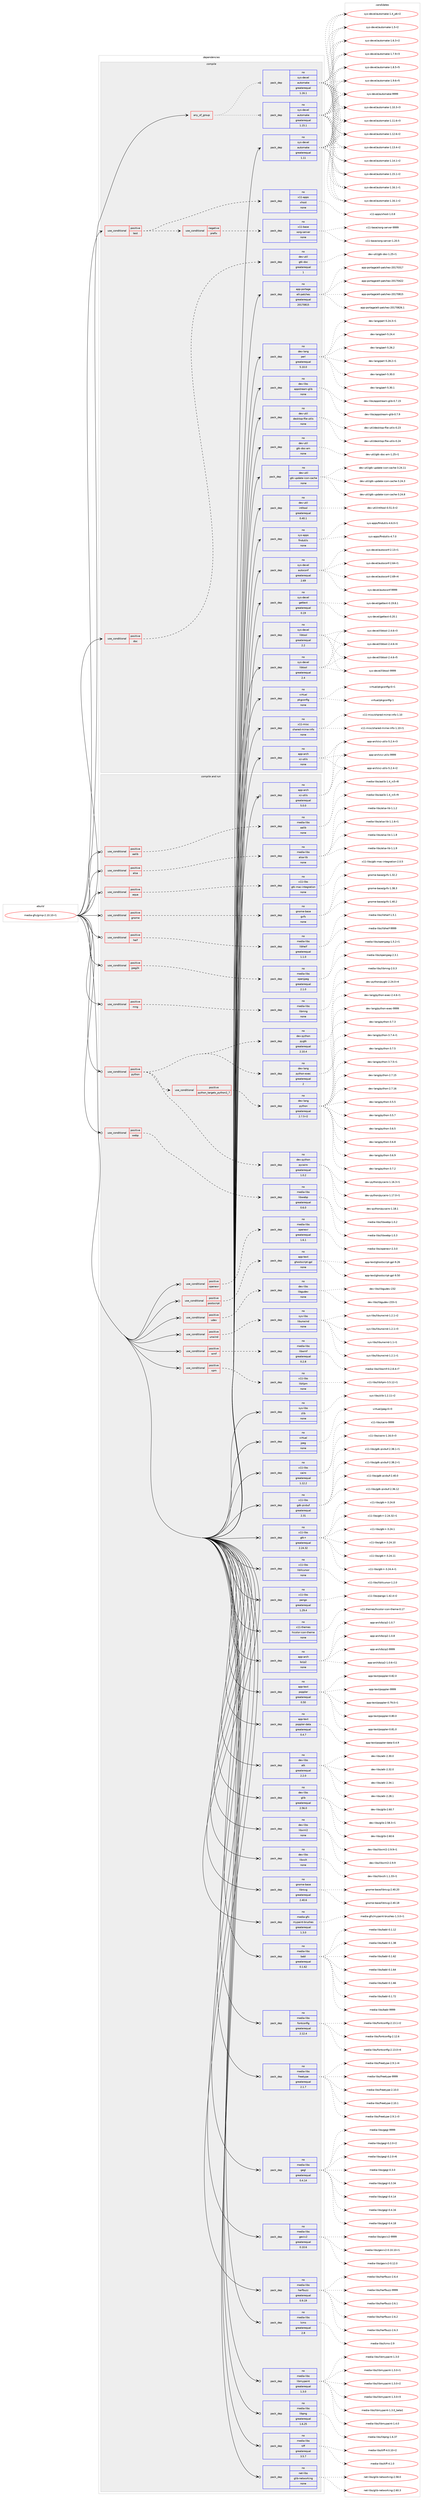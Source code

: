 digraph prolog {

# *************
# Graph options
# *************

newrank=true;
concentrate=true;
compound=true;
graph [rankdir=LR,fontname=Helvetica,fontsize=10,ranksep=1.5];#, ranksep=2.5, nodesep=0.2];
edge  [arrowhead=vee];
node  [fontname=Helvetica,fontsize=10];

# **********
# The ebuild
# **********

subgraph cluster_leftcol {
color=gray;
rank=same;
label=<<i>ebuild</i>>;
id [label="media-gfx/gimp-2.10.10-r1", color=red, width=4, href="../media-gfx/gimp-2.10.10-r1.svg"];
}

# ****************
# The dependencies
# ****************

subgraph cluster_midcol {
color=gray;
label=<<i>dependencies</i>>;
subgraph cluster_compile {
fillcolor="#eeeeee";
style=filled;
label=<<i>compile</i>>;
subgraph any13122 {
dependency779701 [label=<<TABLE BORDER="0" CELLBORDER="1" CELLSPACING="0" CELLPADDING="4"><TR><TD CELLPADDING="10">any_of_group</TD></TR></TABLE>>, shape=none, color=red];subgraph pack576378 {
dependency779702 [label=<<TABLE BORDER="0" CELLBORDER="1" CELLSPACING="0" CELLPADDING="4" WIDTH="220"><TR><TD ROWSPAN="6" CELLPADDING="30">pack_dep</TD></TR><TR><TD WIDTH="110">no</TD></TR><TR><TD>sys-devel</TD></TR><TR><TD>automake</TD></TR><TR><TD>greaterequal</TD></TR><TR><TD>1.16.1</TD></TR></TABLE>>, shape=none, color=blue];
}
dependency779701:e -> dependency779702:w [weight=20,style="dotted",arrowhead="oinv"];
subgraph pack576379 {
dependency779703 [label=<<TABLE BORDER="0" CELLBORDER="1" CELLSPACING="0" CELLPADDING="4" WIDTH="220"><TR><TD ROWSPAN="6" CELLPADDING="30">pack_dep</TD></TR><TR><TD WIDTH="110">no</TD></TR><TR><TD>sys-devel</TD></TR><TR><TD>automake</TD></TR><TR><TD>greaterequal</TD></TR><TR><TD>1.15.1</TD></TR></TABLE>>, shape=none, color=blue];
}
dependency779701:e -> dependency779703:w [weight=20,style="dotted",arrowhead="oinv"];
}
id:e -> dependency779701:w [weight=20,style="solid",arrowhead="vee"];
subgraph cond189784 {
dependency779704 [label=<<TABLE BORDER="0" CELLBORDER="1" CELLSPACING="0" CELLPADDING="4"><TR><TD ROWSPAN="3" CELLPADDING="10">use_conditional</TD></TR><TR><TD>positive</TD></TR><TR><TD>doc</TD></TR></TABLE>>, shape=none, color=red];
subgraph pack576380 {
dependency779705 [label=<<TABLE BORDER="0" CELLBORDER="1" CELLSPACING="0" CELLPADDING="4" WIDTH="220"><TR><TD ROWSPAN="6" CELLPADDING="30">pack_dep</TD></TR><TR><TD WIDTH="110">no</TD></TR><TR><TD>dev-util</TD></TR><TR><TD>gtk-doc</TD></TR><TR><TD>greaterequal</TD></TR><TR><TD>1</TD></TR></TABLE>>, shape=none, color=blue];
}
dependency779704:e -> dependency779705:w [weight=20,style="dashed",arrowhead="vee"];
}
id:e -> dependency779704:w [weight=20,style="solid",arrowhead="vee"];
subgraph cond189785 {
dependency779706 [label=<<TABLE BORDER="0" CELLBORDER="1" CELLSPACING="0" CELLPADDING="4"><TR><TD ROWSPAN="3" CELLPADDING="10">use_conditional</TD></TR><TR><TD>positive</TD></TR><TR><TD>test</TD></TR></TABLE>>, shape=none, color=red];
subgraph cond189786 {
dependency779707 [label=<<TABLE BORDER="0" CELLBORDER="1" CELLSPACING="0" CELLPADDING="4"><TR><TD ROWSPAN="3" CELLPADDING="10">use_conditional</TD></TR><TR><TD>negative</TD></TR><TR><TD>prefix</TD></TR></TABLE>>, shape=none, color=red];
subgraph pack576381 {
dependency779708 [label=<<TABLE BORDER="0" CELLBORDER="1" CELLSPACING="0" CELLPADDING="4" WIDTH="220"><TR><TD ROWSPAN="6" CELLPADDING="30">pack_dep</TD></TR><TR><TD WIDTH="110">no</TD></TR><TR><TD>x11-base</TD></TR><TR><TD>xorg-server</TD></TR><TR><TD>none</TD></TR><TR><TD></TD></TR></TABLE>>, shape=none, color=blue];
}
dependency779707:e -> dependency779708:w [weight=20,style="dashed",arrowhead="vee"];
}
dependency779706:e -> dependency779707:w [weight=20,style="dashed",arrowhead="vee"];
subgraph pack576382 {
dependency779709 [label=<<TABLE BORDER="0" CELLBORDER="1" CELLSPACING="0" CELLPADDING="4" WIDTH="220"><TR><TD ROWSPAN="6" CELLPADDING="30">pack_dep</TD></TR><TR><TD WIDTH="110">no</TD></TR><TR><TD>x11-apps</TD></TR><TR><TD>xhost</TD></TR><TR><TD>none</TD></TR><TR><TD></TD></TR></TABLE>>, shape=none, color=blue];
}
dependency779706:e -> dependency779709:w [weight=20,style="dashed",arrowhead="vee"];
}
id:e -> dependency779706:w [weight=20,style="solid",arrowhead="vee"];
subgraph pack576383 {
dependency779710 [label=<<TABLE BORDER="0" CELLBORDER="1" CELLSPACING="0" CELLPADDING="4" WIDTH="220"><TR><TD ROWSPAN="6" CELLPADDING="30">pack_dep</TD></TR><TR><TD WIDTH="110">no</TD></TR><TR><TD>app-arch</TD></TR><TR><TD>xz-utils</TD></TR><TR><TD>none</TD></TR><TR><TD></TD></TR></TABLE>>, shape=none, color=blue];
}
id:e -> dependency779710:w [weight=20,style="solid",arrowhead="vee"];
subgraph pack576384 {
dependency779711 [label=<<TABLE BORDER="0" CELLBORDER="1" CELLSPACING="0" CELLPADDING="4" WIDTH="220"><TR><TD ROWSPAN="6" CELLPADDING="30">pack_dep</TD></TR><TR><TD WIDTH="110">no</TD></TR><TR><TD>app-portage</TD></TR><TR><TD>elt-patches</TD></TR><TR><TD>greaterequal</TD></TR><TR><TD>20170815</TD></TR></TABLE>>, shape=none, color=blue];
}
id:e -> dependency779711:w [weight=20,style="solid",arrowhead="vee"];
subgraph pack576385 {
dependency779712 [label=<<TABLE BORDER="0" CELLBORDER="1" CELLSPACING="0" CELLPADDING="4" WIDTH="220"><TR><TD ROWSPAN="6" CELLPADDING="30">pack_dep</TD></TR><TR><TD WIDTH="110">no</TD></TR><TR><TD>dev-lang</TD></TR><TR><TD>perl</TD></TR><TR><TD>greaterequal</TD></TR><TR><TD>5.10.0</TD></TR></TABLE>>, shape=none, color=blue];
}
id:e -> dependency779712:w [weight=20,style="solid",arrowhead="vee"];
subgraph pack576386 {
dependency779713 [label=<<TABLE BORDER="0" CELLBORDER="1" CELLSPACING="0" CELLPADDING="4" WIDTH="220"><TR><TD ROWSPAN="6" CELLPADDING="30">pack_dep</TD></TR><TR><TD WIDTH="110">no</TD></TR><TR><TD>dev-libs</TD></TR><TR><TD>appstream-glib</TD></TR><TR><TD>none</TD></TR><TR><TD></TD></TR></TABLE>>, shape=none, color=blue];
}
id:e -> dependency779713:w [weight=20,style="solid",arrowhead="vee"];
subgraph pack576387 {
dependency779714 [label=<<TABLE BORDER="0" CELLBORDER="1" CELLSPACING="0" CELLPADDING="4" WIDTH="220"><TR><TD ROWSPAN="6" CELLPADDING="30">pack_dep</TD></TR><TR><TD WIDTH="110">no</TD></TR><TR><TD>dev-util</TD></TR><TR><TD>desktop-file-utils</TD></TR><TR><TD>none</TD></TR><TR><TD></TD></TR></TABLE>>, shape=none, color=blue];
}
id:e -> dependency779714:w [weight=20,style="solid",arrowhead="vee"];
subgraph pack576388 {
dependency779715 [label=<<TABLE BORDER="0" CELLBORDER="1" CELLSPACING="0" CELLPADDING="4" WIDTH="220"><TR><TD ROWSPAN="6" CELLPADDING="30">pack_dep</TD></TR><TR><TD WIDTH="110">no</TD></TR><TR><TD>dev-util</TD></TR><TR><TD>gtk-doc-am</TD></TR><TR><TD>none</TD></TR><TR><TD></TD></TR></TABLE>>, shape=none, color=blue];
}
id:e -> dependency779715:w [weight=20,style="solid",arrowhead="vee"];
subgraph pack576389 {
dependency779716 [label=<<TABLE BORDER="0" CELLBORDER="1" CELLSPACING="0" CELLPADDING="4" WIDTH="220"><TR><TD ROWSPAN="6" CELLPADDING="30">pack_dep</TD></TR><TR><TD WIDTH="110">no</TD></TR><TR><TD>dev-util</TD></TR><TR><TD>gtk-update-icon-cache</TD></TR><TR><TD>none</TD></TR><TR><TD></TD></TR></TABLE>>, shape=none, color=blue];
}
id:e -> dependency779716:w [weight=20,style="solid",arrowhead="vee"];
subgraph pack576390 {
dependency779717 [label=<<TABLE BORDER="0" CELLBORDER="1" CELLSPACING="0" CELLPADDING="4" WIDTH="220"><TR><TD ROWSPAN="6" CELLPADDING="30">pack_dep</TD></TR><TR><TD WIDTH="110">no</TD></TR><TR><TD>dev-util</TD></TR><TR><TD>intltool</TD></TR><TR><TD>greaterequal</TD></TR><TR><TD>0.40.1</TD></TR></TABLE>>, shape=none, color=blue];
}
id:e -> dependency779717:w [weight=20,style="solid",arrowhead="vee"];
subgraph pack576391 {
dependency779718 [label=<<TABLE BORDER="0" CELLBORDER="1" CELLSPACING="0" CELLPADDING="4" WIDTH="220"><TR><TD ROWSPAN="6" CELLPADDING="30">pack_dep</TD></TR><TR><TD WIDTH="110">no</TD></TR><TR><TD>sys-apps</TD></TR><TR><TD>findutils</TD></TR><TR><TD>none</TD></TR><TR><TD></TD></TR></TABLE>>, shape=none, color=blue];
}
id:e -> dependency779718:w [weight=20,style="solid",arrowhead="vee"];
subgraph pack576392 {
dependency779719 [label=<<TABLE BORDER="0" CELLBORDER="1" CELLSPACING="0" CELLPADDING="4" WIDTH="220"><TR><TD ROWSPAN="6" CELLPADDING="30">pack_dep</TD></TR><TR><TD WIDTH="110">no</TD></TR><TR><TD>sys-devel</TD></TR><TR><TD>autoconf</TD></TR><TR><TD>greaterequal</TD></TR><TR><TD>2.69</TD></TR></TABLE>>, shape=none, color=blue];
}
id:e -> dependency779719:w [weight=20,style="solid",arrowhead="vee"];
subgraph pack576393 {
dependency779720 [label=<<TABLE BORDER="0" CELLBORDER="1" CELLSPACING="0" CELLPADDING="4" WIDTH="220"><TR><TD ROWSPAN="6" CELLPADDING="30">pack_dep</TD></TR><TR><TD WIDTH="110">no</TD></TR><TR><TD>sys-devel</TD></TR><TR><TD>automake</TD></TR><TR><TD>greaterequal</TD></TR><TR><TD>1.11</TD></TR></TABLE>>, shape=none, color=blue];
}
id:e -> dependency779720:w [weight=20,style="solid",arrowhead="vee"];
subgraph pack576394 {
dependency779721 [label=<<TABLE BORDER="0" CELLBORDER="1" CELLSPACING="0" CELLPADDING="4" WIDTH="220"><TR><TD ROWSPAN="6" CELLPADDING="30">pack_dep</TD></TR><TR><TD WIDTH="110">no</TD></TR><TR><TD>sys-devel</TD></TR><TR><TD>gettext</TD></TR><TR><TD>greaterequal</TD></TR><TR><TD>0.19</TD></TR></TABLE>>, shape=none, color=blue];
}
id:e -> dependency779721:w [weight=20,style="solid",arrowhead="vee"];
subgraph pack576395 {
dependency779722 [label=<<TABLE BORDER="0" CELLBORDER="1" CELLSPACING="0" CELLPADDING="4" WIDTH="220"><TR><TD ROWSPAN="6" CELLPADDING="30">pack_dep</TD></TR><TR><TD WIDTH="110">no</TD></TR><TR><TD>sys-devel</TD></TR><TR><TD>libtool</TD></TR><TR><TD>greaterequal</TD></TR><TR><TD>2.2</TD></TR></TABLE>>, shape=none, color=blue];
}
id:e -> dependency779722:w [weight=20,style="solid",arrowhead="vee"];
subgraph pack576396 {
dependency779723 [label=<<TABLE BORDER="0" CELLBORDER="1" CELLSPACING="0" CELLPADDING="4" WIDTH="220"><TR><TD ROWSPAN="6" CELLPADDING="30">pack_dep</TD></TR><TR><TD WIDTH="110">no</TD></TR><TR><TD>sys-devel</TD></TR><TR><TD>libtool</TD></TR><TR><TD>greaterequal</TD></TR><TR><TD>2.4</TD></TR></TABLE>>, shape=none, color=blue];
}
id:e -> dependency779723:w [weight=20,style="solid",arrowhead="vee"];
subgraph pack576397 {
dependency779724 [label=<<TABLE BORDER="0" CELLBORDER="1" CELLSPACING="0" CELLPADDING="4" WIDTH="220"><TR><TD ROWSPAN="6" CELLPADDING="30">pack_dep</TD></TR><TR><TD WIDTH="110">no</TD></TR><TR><TD>virtual</TD></TR><TR><TD>pkgconfig</TD></TR><TR><TD>none</TD></TR><TR><TD></TD></TR></TABLE>>, shape=none, color=blue];
}
id:e -> dependency779724:w [weight=20,style="solid",arrowhead="vee"];
subgraph pack576398 {
dependency779725 [label=<<TABLE BORDER="0" CELLBORDER="1" CELLSPACING="0" CELLPADDING="4" WIDTH="220"><TR><TD ROWSPAN="6" CELLPADDING="30">pack_dep</TD></TR><TR><TD WIDTH="110">no</TD></TR><TR><TD>x11-misc</TD></TR><TR><TD>shared-mime-info</TD></TR><TR><TD>none</TD></TR><TR><TD></TD></TR></TABLE>>, shape=none, color=blue];
}
id:e -> dependency779725:w [weight=20,style="solid",arrowhead="vee"];
}
subgraph cluster_compileandrun {
fillcolor="#eeeeee";
style=filled;
label=<<i>compile and run</i>>;
subgraph cond189787 {
dependency779726 [label=<<TABLE BORDER="0" CELLBORDER="1" CELLSPACING="0" CELLPADDING="4"><TR><TD ROWSPAN="3" CELLPADDING="10">use_conditional</TD></TR><TR><TD>positive</TD></TR><TR><TD>aalib</TD></TR></TABLE>>, shape=none, color=red];
subgraph pack576399 {
dependency779727 [label=<<TABLE BORDER="0" CELLBORDER="1" CELLSPACING="0" CELLPADDING="4" WIDTH="220"><TR><TD ROWSPAN="6" CELLPADDING="30">pack_dep</TD></TR><TR><TD WIDTH="110">no</TD></TR><TR><TD>media-libs</TD></TR><TR><TD>aalib</TD></TR><TR><TD>none</TD></TR><TR><TD></TD></TR></TABLE>>, shape=none, color=blue];
}
dependency779726:e -> dependency779727:w [weight=20,style="dashed",arrowhead="vee"];
}
id:e -> dependency779726:w [weight=20,style="solid",arrowhead="odotvee"];
subgraph cond189788 {
dependency779728 [label=<<TABLE BORDER="0" CELLBORDER="1" CELLSPACING="0" CELLPADDING="4"><TR><TD ROWSPAN="3" CELLPADDING="10">use_conditional</TD></TR><TR><TD>positive</TD></TR><TR><TD>alsa</TD></TR></TABLE>>, shape=none, color=red];
subgraph pack576400 {
dependency779729 [label=<<TABLE BORDER="0" CELLBORDER="1" CELLSPACING="0" CELLPADDING="4" WIDTH="220"><TR><TD ROWSPAN="6" CELLPADDING="30">pack_dep</TD></TR><TR><TD WIDTH="110">no</TD></TR><TR><TD>media-libs</TD></TR><TR><TD>alsa-lib</TD></TR><TR><TD>none</TD></TR><TR><TD></TD></TR></TABLE>>, shape=none, color=blue];
}
dependency779728:e -> dependency779729:w [weight=20,style="dashed",arrowhead="vee"];
}
id:e -> dependency779728:w [weight=20,style="solid",arrowhead="odotvee"];
subgraph cond189789 {
dependency779730 [label=<<TABLE BORDER="0" CELLBORDER="1" CELLSPACING="0" CELLPADDING="4"><TR><TD ROWSPAN="3" CELLPADDING="10">use_conditional</TD></TR><TR><TD>positive</TD></TR><TR><TD>aqua</TD></TR></TABLE>>, shape=none, color=red];
subgraph pack576401 {
dependency779731 [label=<<TABLE BORDER="0" CELLBORDER="1" CELLSPACING="0" CELLPADDING="4" WIDTH="220"><TR><TD ROWSPAN="6" CELLPADDING="30">pack_dep</TD></TR><TR><TD WIDTH="110">no</TD></TR><TR><TD>x11-libs</TD></TR><TR><TD>gtk-mac-integration</TD></TR><TR><TD>none</TD></TR><TR><TD></TD></TR></TABLE>>, shape=none, color=blue];
}
dependency779730:e -> dependency779731:w [weight=20,style="dashed",arrowhead="vee"];
}
id:e -> dependency779730:w [weight=20,style="solid",arrowhead="odotvee"];
subgraph cond189790 {
dependency779732 [label=<<TABLE BORDER="0" CELLBORDER="1" CELLSPACING="0" CELLPADDING="4"><TR><TD ROWSPAN="3" CELLPADDING="10">use_conditional</TD></TR><TR><TD>positive</TD></TR><TR><TD>gnome</TD></TR></TABLE>>, shape=none, color=red];
subgraph pack576402 {
dependency779733 [label=<<TABLE BORDER="0" CELLBORDER="1" CELLSPACING="0" CELLPADDING="4" WIDTH="220"><TR><TD ROWSPAN="6" CELLPADDING="30">pack_dep</TD></TR><TR><TD WIDTH="110">no</TD></TR><TR><TD>gnome-base</TD></TR><TR><TD>gvfs</TD></TR><TR><TD>none</TD></TR><TR><TD></TD></TR></TABLE>>, shape=none, color=blue];
}
dependency779732:e -> dependency779733:w [weight=20,style="dashed",arrowhead="vee"];
}
id:e -> dependency779732:w [weight=20,style="solid",arrowhead="odotvee"];
subgraph cond189791 {
dependency779734 [label=<<TABLE BORDER="0" CELLBORDER="1" CELLSPACING="0" CELLPADDING="4"><TR><TD ROWSPAN="3" CELLPADDING="10">use_conditional</TD></TR><TR><TD>positive</TD></TR><TR><TD>heif</TD></TR></TABLE>>, shape=none, color=red];
subgraph pack576403 {
dependency779735 [label=<<TABLE BORDER="0" CELLBORDER="1" CELLSPACING="0" CELLPADDING="4" WIDTH="220"><TR><TD ROWSPAN="6" CELLPADDING="30">pack_dep</TD></TR><TR><TD WIDTH="110">no</TD></TR><TR><TD>media-libs</TD></TR><TR><TD>libheif</TD></TR><TR><TD>greaterequal</TD></TR><TR><TD>1.1.0</TD></TR></TABLE>>, shape=none, color=blue];
}
dependency779734:e -> dependency779735:w [weight=20,style="dashed",arrowhead="vee"];
}
id:e -> dependency779734:w [weight=20,style="solid",arrowhead="odotvee"];
subgraph cond189792 {
dependency779736 [label=<<TABLE BORDER="0" CELLBORDER="1" CELLSPACING="0" CELLPADDING="4"><TR><TD ROWSPAN="3" CELLPADDING="10">use_conditional</TD></TR><TR><TD>positive</TD></TR><TR><TD>jpeg2k</TD></TR></TABLE>>, shape=none, color=red];
subgraph pack576404 {
dependency779737 [label=<<TABLE BORDER="0" CELLBORDER="1" CELLSPACING="0" CELLPADDING="4" WIDTH="220"><TR><TD ROWSPAN="6" CELLPADDING="30">pack_dep</TD></TR><TR><TD WIDTH="110">no</TD></TR><TR><TD>media-libs</TD></TR><TR><TD>openjpeg</TD></TR><TR><TD>greaterequal</TD></TR><TR><TD>2.1.0</TD></TR></TABLE>>, shape=none, color=blue];
}
dependency779736:e -> dependency779737:w [weight=20,style="dashed",arrowhead="vee"];
}
id:e -> dependency779736:w [weight=20,style="solid",arrowhead="odotvee"];
subgraph cond189793 {
dependency779738 [label=<<TABLE BORDER="0" CELLBORDER="1" CELLSPACING="0" CELLPADDING="4"><TR><TD ROWSPAN="3" CELLPADDING="10">use_conditional</TD></TR><TR><TD>positive</TD></TR><TR><TD>mng</TD></TR></TABLE>>, shape=none, color=red];
subgraph pack576405 {
dependency779739 [label=<<TABLE BORDER="0" CELLBORDER="1" CELLSPACING="0" CELLPADDING="4" WIDTH="220"><TR><TD ROWSPAN="6" CELLPADDING="30">pack_dep</TD></TR><TR><TD WIDTH="110">no</TD></TR><TR><TD>media-libs</TD></TR><TR><TD>libmng</TD></TR><TR><TD>none</TD></TR><TR><TD></TD></TR></TABLE>>, shape=none, color=blue];
}
dependency779738:e -> dependency779739:w [weight=20,style="dashed",arrowhead="vee"];
}
id:e -> dependency779738:w [weight=20,style="solid",arrowhead="odotvee"];
subgraph cond189794 {
dependency779740 [label=<<TABLE BORDER="0" CELLBORDER="1" CELLSPACING="0" CELLPADDING="4"><TR><TD ROWSPAN="3" CELLPADDING="10">use_conditional</TD></TR><TR><TD>positive</TD></TR><TR><TD>openexr</TD></TR></TABLE>>, shape=none, color=red];
subgraph pack576406 {
dependency779741 [label=<<TABLE BORDER="0" CELLBORDER="1" CELLSPACING="0" CELLPADDING="4" WIDTH="220"><TR><TD ROWSPAN="6" CELLPADDING="30">pack_dep</TD></TR><TR><TD WIDTH="110">no</TD></TR><TR><TD>media-libs</TD></TR><TR><TD>openexr</TD></TR><TR><TD>greaterequal</TD></TR><TR><TD>1.6.1</TD></TR></TABLE>>, shape=none, color=blue];
}
dependency779740:e -> dependency779741:w [weight=20,style="dashed",arrowhead="vee"];
}
id:e -> dependency779740:w [weight=20,style="solid",arrowhead="odotvee"];
subgraph cond189795 {
dependency779742 [label=<<TABLE BORDER="0" CELLBORDER="1" CELLSPACING="0" CELLPADDING="4"><TR><TD ROWSPAN="3" CELLPADDING="10">use_conditional</TD></TR><TR><TD>positive</TD></TR><TR><TD>postscript</TD></TR></TABLE>>, shape=none, color=red];
subgraph pack576407 {
dependency779743 [label=<<TABLE BORDER="0" CELLBORDER="1" CELLSPACING="0" CELLPADDING="4" WIDTH="220"><TR><TD ROWSPAN="6" CELLPADDING="30">pack_dep</TD></TR><TR><TD WIDTH="110">no</TD></TR><TR><TD>app-text</TD></TR><TR><TD>ghostscript-gpl</TD></TR><TR><TD>none</TD></TR><TR><TD></TD></TR></TABLE>>, shape=none, color=blue];
}
dependency779742:e -> dependency779743:w [weight=20,style="dashed",arrowhead="vee"];
}
id:e -> dependency779742:w [weight=20,style="solid",arrowhead="odotvee"];
subgraph cond189796 {
dependency779744 [label=<<TABLE BORDER="0" CELLBORDER="1" CELLSPACING="0" CELLPADDING="4"><TR><TD ROWSPAN="3" CELLPADDING="10">use_conditional</TD></TR><TR><TD>positive</TD></TR><TR><TD>python</TD></TR></TABLE>>, shape=none, color=red];
subgraph cond189797 {
dependency779745 [label=<<TABLE BORDER="0" CELLBORDER="1" CELLSPACING="0" CELLPADDING="4"><TR><TD ROWSPAN="3" CELLPADDING="10">use_conditional</TD></TR><TR><TD>positive</TD></TR><TR><TD>python_targets_python2_7</TD></TR></TABLE>>, shape=none, color=red];
subgraph pack576408 {
dependency779746 [label=<<TABLE BORDER="0" CELLBORDER="1" CELLSPACING="0" CELLPADDING="4" WIDTH="220"><TR><TD ROWSPAN="6" CELLPADDING="30">pack_dep</TD></TR><TR><TD WIDTH="110">no</TD></TR><TR><TD>dev-lang</TD></TR><TR><TD>python</TD></TR><TR><TD>greaterequal</TD></TR><TR><TD>2.7.5-r2</TD></TR></TABLE>>, shape=none, color=blue];
}
dependency779745:e -> dependency779746:w [weight=20,style="dashed",arrowhead="vee"];
}
dependency779744:e -> dependency779745:w [weight=20,style="dashed",arrowhead="vee"];
subgraph pack576409 {
dependency779747 [label=<<TABLE BORDER="0" CELLBORDER="1" CELLSPACING="0" CELLPADDING="4" WIDTH="220"><TR><TD ROWSPAN="6" CELLPADDING="30">pack_dep</TD></TR><TR><TD WIDTH="110">no</TD></TR><TR><TD>dev-lang</TD></TR><TR><TD>python-exec</TD></TR><TR><TD>greaterequal</TD></TR><TR><TD>2</TD></TR></TABLE>>, shape=none, color=blue];
}
dependency779744:e -> dependency779747:w [weight=20,style="dashed",arrowhead="vee"];
subgraph pack576410 {
dependency779748 [label=<<TABLE BORDER="0" CELLBORDER="1" CELLSPACING="0" CELLPADDING="4" WIDTH="220"><TR><TD ROWSPAN="6" CELLPADDING="30">pack_dep</TD></TR><TR><TD WIDTH="110">no</TD></TR><TR><TD>dev-python</TD></TR><TR><TD>pygtk</TD></TR><TR><TD>greaterequal</TD></TR><TR><TD>2.10.4</TD></TR></TABLE>>, shape=none, color=blue];
}
dependency779744:e -> dependency779748:w [weight=20,style="dashed",arrowhead="vee"];
subgraph pack576411 {
dependency779749 [label=<<TABLE BORDER="0" CELLBORDER="1" CELLSPACING="0" CELLPADDING="4" WIDTH="220"><TR><TD ROWSPAN="6" CELLPADDING="30">pack_dep</TD></TR><TR><TD WIDTH="110">no</TD></TR><TR><TD>dev-python</TD></TR><TR><TD>pycairo</TD></TR><TR><TD>greaterequal</TD></TR><TR><TD>1.0.2</TD></TR></TABLE>>, shape=none, color=blue];
}
dependency779744:e -> dependency779749:w [weight=20,style="dashed",arrowhead="vee"];
}
id:e -> dependency779744:w [weight=20,style="solid",arrowhead="odotvee"];
subgraph cond189798 {
dependency779750 [label=<<TABLE BORDER="0" CELLBORDER="1" CELLSPACING="0" CELLPADDING="4"><TR><TD ROWSPAN="3" CELLPADDING="10">use_conditional</TD></TR><TR><TD>positive</TD></TR><TR><TD>udev</TD></TR></TABLE>>, shape=none, color=red];
subgraph pack576412 {
dependency779751 [label=<<TABLE BORDER="0" CELLBORDER="1" CELLSPACING="0" CELLPADDING="4" WIDTH="220"><TR><TD ROWSPAN="6" CELLPADDING="30">pack_dep</TD></TR><TR><TD WIDTH="110">no</TD></TR><TR><TD>dev-libs</TD></TR><TR><TD>libgudev</TD></TR><TR><TD>none</TD></TR><TR><TD></TD></TR></TABLE>>, shape=none, color=blue];
}
dependency779750:e -> dependency779751:w [weight=20,style="dashed",arrowhead="vee"];
}
id:e -> dependency779750:w [weight=20,style="solid",arrowhead="odotvee"];
subgraph cond189799 {
dependency779752 [label=<<TABLE BORDER="0" CELLBORDER="1" CELLSPACING="0" CELLPADDING="4"><TR><TD ROWSPAN="3" CELLPADDING="10">use_conditional</TD></TR><TR><TD>positive</TD></TR><TR><TD>unwind</TD></TR></TABLE>>, shape=none, color=red];
subgraph pack576413 {
dependency779753 [label=<<TABLE BORDER="0" CELLBORDER="1" CELLSPACING="0" CELLPADDING="4" WIDTH="220"><TR><TD ROWSPAN="6" CELLPADDING="30">pack_dep</TD></TR><TR><TD WIDTH="110">no</TD></TR><TR><TD>sys-libs</TD></TR><TR><TD>libunwind</TD></TR><TR><TD>none</TD></TR><TR><TD></TD></TR></TABLE>>, shape=none, color=blue];
}
dependency779752:e -> dependency779753:w [weight=20,style="dashed",arrowhead="vee"];
}
id:e -> dependency779752:w [weight=20,style="solid",arrowhead="odotvee"];
subgraph cond189800 {
dependency779754 [label=<<TABLE BORDER="0" CELLBORDER="1" CELLSPACING="0" CELLPADDING="4"><TR><TD ROWSPAN="3" CELLPADDING="10">use_conditional</TD></TR><TR><TD>positive</TD></TR><TR><TD>webp</TD></TR></TABLE>>, shape=none, color=red];
subgraph pack576414 {
dependency779755 [label=<<TABLE BORDER="0" CELLBORDER="1" CELLSPACING="0" CELLPADDING="4" WIDTH="220"><TR><TD ROWSPAN="6" CELLPADDING="30">pack_dep</TD></TR><TR><TD WIDTH="110">no</TD></TR><TR><TD>media-libs</TD></TR><TR><TD>libwebp</TD></TR><TR><TD>greaterequal</TD></TR><TR><TD>0.6.0</TD></TR></TABLE>>, shape=none, color=blue];
}
dependency779754:e -> dependency779755:w [weight=20,style="dashed",arrowhead="vee"];
}
id:e -> dependency779754:w [weight=20,style="solid",arrowhead="odotvee"];
subgraph cond189801 {
dependency779756 [label=<<TABLE BORDER="0" CELLBORDER="1" CELLSPACING="0" CELLPADDING="4"><TR><TD ROWSPAN="3" CELLPADDING="10">use_conditional</TD></TR><TR><TD>positive</TD></TR><TR><TD>wmf</TD></TR></TABLE>>, shape=none, color=red];
subgraph pack576415 {
dependency779757 [label=<<TABLE BORDER="0" CELLBORDER="1" CELLSPACING="0" CELLPADDING="4" WIDTH="220"><TR><TD ROWSPAN="6" CELLPADDING="30">pack_dep</TD></TR><TR><TD WIDTH="110">no</TD></TR><TR><TD>media-libs</TD></TR><TR><TD>libwmf</TD></TR><TR><TD>greaterequal</TD></TR><TR><TD>0.2.8</TD></TR></TABLE>>, shape=none, color=blue];
}
dependency779756:e -> dependency779757:w [weight=20,style="dashed",arrowhead="vee"];
}
id:e -> dependency779756:w [weight=20,style="solid",arrowhead="odotvee"];
subgraph cond189802 {
dependency779758 [label=<<TABLE BORDER="0" CELLBORDER="1" CELLSPACING="0" CELLPADDING="4"><TR><TD ROWSPAN="3" CELLPADDING="10">use_conditional</TD></TR><TR><TD>positive</TD></TR><TR><TD>xpm</TD></TR></TABLE>>, shape=none, color=red];
subgraph pack576416 {
dependency779759 [label=<<TABLE BORDER="0" CELLBORDER="1" CELLSPACING="0" CELLPADDING="4" WIDTH="220"><TR><TD ROWSPAN="6" CELLPADDING="30">pack_dep</TD></TR><TR><TD WIDTH="110">no</TD></TR><TR><TD>x11-libs</TD></TR><TR><TD>libXpm</TD></TR><TR><TD>none</TD></TR><TR><TD></TD></TR></TABLE>>, shape=none, color=blue];
}
dependency779758:e -> dependency779759:w [weight=20,style="dashed",arrowhead="vee"];
}
id:e -> dependency779758:w [weight=20,style="solid",arrowhead="odotvee"];
subgraph pack576417 {
dependency779760 [label=<<TABLE BORDER="0" CELLBORDER="1" CELLSPACING="0" CELLPADDING="4" WIDTH="220"><TR><TD ROWSPAN="6" CELLPADDING="30">pack_dep</TD></TR><TR><TD WIDTH="110">no</TD></TR><TR><TD>app-arch</TD></TR><TR><TD>bzip2</TD></TR><TR><TD>none</TD></TR><TR><TD></TD></TR></TABLE>>, shape=none, color=blue];
}
id:e -> dependency779760:w [weight=20,style="solid",arrowhead="odotvee"];
subgraph pack576418 {
dependency779761 [label=<<TABLE BORDER="0" CELLBORDER="1" CELLSPACING="0" CELLPADDING="4" WIDTH="220"><TR><TD ROWSPAN="6" CELLPADDING="30">pack_dep</TD></TR><TR><TD WIDTH="110">no</TD></TR><TR><TD>app-arch</TD></TR><TR><TD>xz-utils</TD></TR><TR><TD>greaterequal</TD></TR><TR><TD>5.0.0</TD></TR></TABLE>>, shape=none, color=blue];
}
id:e -> dependency779761:w [weight=20,style="solid",arrowhead="odotvee"];
subgraph pack576419 {
dependency779762 [label=<<TABLE BORDER="0" CELLBORDER="1" CELLSPACING="0" CELLPADDING="4" WIDTH="220"><TR><TD ROWSPAN="6" CELLPADDING="30">pack_dep</TD></TR><TR><TD WIDTH="110">no</TD></TR><TR><TD>app-text</TD></TR><TR><TD>poppler</TD></TR><TR><TD>greaterequal</TD></TR><TR><TD>0.50</TD></TR></TABLE>>, shape=none, color=blue];
}
id:e -> dependency779762:w [weight=20,style="solid",arrowhead="odotvee"];
subgraph pack576420 {
dependency779763 [label=<<TABLE BORDER="0" CELLBORDER="1" CELLSPACING="0" CELLPADDING="4" WIDTH="220"><TR><TD ROWSPAN="6" CELLPADDING="30">pack_dep</TD></TR><TR><TD WIDTH="110">no</TD></TR><TR><TD>app-text</TD></TR><TR><TD>poppler-data</TD></TR><TR><TD>greaterequal</TD></TR><TR><TD>0.4.7</TD></TR></TABLE>>, shape=none, color=blue];
}
id:e -> dependency779763:w [weight=20,style="solid",arrowhead="odotvee"];
subgraph pack576421 {
dependency779764 [label=<<TABLE BORDER="0" CELLBORDER="1" CELLSPACING="0" CELLPADDING="4" WIDTH="220"><TR><TD ROWSPAN="6" CELLPADDING="30">pack_dep</TD></TR><TR><TD WIDTH="110">no</TD></TR><TR><TD>dev-libs</TD></TR><TR><TD>atk</TD></TR><TR><TD>greaterequal</TD></TR><TR><TD>2.2.0</TD></TR></TABLE>>, shape=none, color=blue];
}
id:e -> dependency779764:w [weight=20,style="solid",arrowhead="odotvee"];
subgraph pack576422 {
dependency779765 [label=<<TABLE BORDER="0" CELLBORDER="1" CELLSPACING="0" CELLPADDING="4" WIDTH="220"><TR><TD ROWSPAN="6" CELLPADDING="30">pack_dep</TD></TR><TR><TD WIDTH="110">no</TD></TR><TR><TD>dev-libs</TD></TR><TR><TD>glib</TD></TR><TR><TD>greaterequal</TD></TR><TR><TD>2.56.0</TD></TR></TABLE>>, shape=none, color=blue];
}
id:e -> dependency779765:w [weight=20,style="solid",arrowhead="odotvee"];
subgraph pack576423 {
dependency779766 [label=<<TABLE BORDER="0" CELLBORDER="1" CELLSPACING="0" CELLPADDING="4" WIDTH="220"><TR><TD ROWSPAN="6" CELLPADDING="30">pack_dep</TD></TR><TR><TD WIDTH="110">no</TD></TR><TR><TD>dev-libs</TD></TR><TR><TD>libxml2</TD></TR><TR><TD>none</TD></TR><TR><TD></TD></TR></TABLE>>, shape=none, color=blue];
}
id:e -> dependency779766:w [weight=20,style="solid",arrowhead="odotvee"];
subgraph pack576424 {
dependency779767 [label=<<TABLE BORDER="0" CELLBORDER="1" CELLSPACING="0" CELLPADDING="4" WIDTH="220"><TR><TD ROWSPAN="6" CELLPADDING="30">pack_dep</TD></TR><TR><TD WIDTH="110">no</TD></TR><TR><TD>dev-libs</TD></TR><TR><TD>libxslt</TD></TR><TR><TD>none</TD></TR><TR><TD></TD></TR></TABLE>>, shape=none, color=blue];
}
id:e -> dependency779767:w [weight=20,style="solid",arrowhead="odotvee"];
subgraph pack576425 {
dependency779768 [label=<<TABLE BORDER="0" CELLBORDER="1" CELLSPACING="0" CELLPADDING="4" WIDTH="220"><TR><TD ROWSPAN="6" CELLPADDING="30">pack_dep</TD></TR><TR><TD WIDTH="110">no</TD></TR><TR><TD>gnome-base</TD></TR><TR><TD>librsvg</TD></TR><TR><TD>greaterequal</TD></TR><TR><TD>2.40.6</TD></TR></TABLE>>, shape=none, color=blue];
}
id:e -> dependency779768:w [weight=20,style="solid",arrowhead="odotvee"];
subgraph pack576426 {
dependency779769 [label=<<TABLE BORDER="0" CELLBORDER="1" CELLSPACING="0" CELLPADDING="4" WIDTH="220"><TR><TD ROWSPAN="6" CELLPADDING="30">pack_dep</TD></TR><TR><TD WIDTH="110">no</TD></TR><TR><TD>media-gfx</TD></TR><TR><TD>mypaint-brushes</TD></TR><TR><TD>greaterequal</TD></TR><TR><TD>1.3.0</TD></TR></TABLE>>, shape=none, color=blue];
}
id:e -> dependency779769:w [weight=20,style="solid",arrowhead="odotvee"];
subgraph pack576427 {
dependency779770 [label=<<TABLE BORDER="0" CELLBORDER="1" CELLSPACING="0" CELLPADDING="4" WIDTH="220"><TR><TD ROWSPAN="6" CELLPADDING="30">pack_dep</TD></TR><TR><TD WIDTH="110">no</TD></TR><TR><TD>media-libs</TD></TR><TR><TD>babl</TD></TR><TR><TD>greaterequal</TD></TR><TR><TD>0.1.62</TD></TR></TABLE>>, shape=none, color=blue];
}
id:e -> dependency779770:w [weight=20,style="solid",arrowhead="odotvee"];
subgraph pack576428 {
dependency779771 [label=<<TABLE BORDER="0" CELLBORDER="1" CELLSPACING="0" CELLPADDING="4" WIDTH="220"><TR><TD ROWSPAN="6" CELLPADDING="30">pack_dep</TD></TR><TR><TD WIDTH="110">no</TD></TR><TR><TD>media-libs</TD></TR><TR><TD>fontconfig</TD></TR><TR><TD>greaterequal</TD></TR><TR><TD>2.12.4</TD></TR></TABLE>>, shape=none, color=blue];
}
id:e -> dependency779771:w [weight=20,style="solid",arrowhead="odotvee"];
subgraph pack576429 {
dependency779772 [label=<<TABLE BORDER="0" CELLBORDER="1" CELLSPACING="0" CELLPADDING="4" WIDTH="220"><TR><TD ROWSPAN="6" CELLPADDING="30">pack_dep</TD></TR><TR><TD WIDTH="110">no</TD></TR><TR><TD>media-libs</TD></TR><TR><TD>freetype</TD></TR><TR><TD>greaterequal</TD></TR><TR><TD>2.1.7</TD></TR></TABLE>>, shape=none, color=blue];
}
id:e -> dependency779772:w [weight=20,style="solid",arrowhead="odotvee"];
subgraph pack576430 {
dependency779773 [label=<<TABLE BORDER="0" CELLBORDER="1" CELLSPACING="0" CELLPADDING="4" WIDTH="220"><TR><TD ROWSPAN="6" CELLPADDING="30">pack_dep</TD></TR><TR><TD WIDTH="110">no</TD></TR><TR><TD>media-libs</TD></TR><TR><TD>gegl</TD></TR><TR><TD>greaterequal</TD></TR><TR><TD>0.4.14</TD></TR></TABLE>>, shape=none, color=blue];
}
id:e -> dependency779773:w [weight=20,style="solid",arrowhead="odotvee"];
subgraph pack576431 {
dependency779774 [label=<<TABLE BORDER="0" CELLBORDER="1" CELLSPACING="0" CELLPADDING="4" WIDTH="220"><TR><TD ROWSPAN="6" CELLPADDING="30">pack_dep</TD></TR><TR><TD WIDTH="110">no</TD></TR><TR><TD>media-libs</TD></TR><TR><TD>gexiv2</TD></TR><TR><TD>greaterequal</TD></TR><TR><TD>0.10.6</TD></TR></TABLE>>, shape=none, color=blue];
}
id:e -> dependency779774:w [weight=20,style="solid",arrowhead="odotvee"];
subgraph pack576432 {
dependency779775 [label=<<TABLE BORDER="0" CELLBORDER="1" CELLSPACING="0" CELLPADDING="4" WIDTH="220"><TR><TD ROWSPAN="6" CELLPADDING="30">pack_dep</TD></TR><TR><TD WIDTH="110">no</TD></TR><TR><TD>media-libs</TD></TR><TR><TD>harfbuzz</TD></TR><TR><TD>greaterequal</TD></TR><TR><TD>0.9.19</TD></TR></TABLE>>, shape=none, color=blue];
}
id:e -> dependency779775:w [weight=20,style="solid",arrowhead="odotvee"];
subgraph pack576433 {
dependency779776 [label=<<TABLE BORDER="0" CELLBORDER="1" CELLSPACING="0" CELLPADDING="4" WIDTH="220"><TR><TD ROWSPAN="6" CELLPADDING="30">pack_dep</TD></TR><TR><TD WIDTH="110">no</TD></TR><TR><TD>media-libs</TD></TR><TR><TD>lcms</TD></TR><TR><TD>greaterequal</TD></TR><TR><TD>2.8</TD></TR></TABLE>>, shape=none, color=blue];
}
id:e -> dependency779776:w [weight=20,style="solid",arrowhead="odotvee"];
subgraph pack576434 {
dependency779777 [label=<<TABLE BORDER="0" CELLBORDER="1" CELLSPACING="0" CELLPADDING="4" WIDTH="220"><TR><TD ROWSPAN="6" CELLPADDING="30">pack_dep</TD></TR><TR><TD WIDTH="110">no</TD></TR><TR><TD>media-libs</TD></TR><TR><TD>libmypaint</TD></TR><TR><TD>greaterequal</TD></TR><TR><TD>1.3.0</TD></TR></TABLE>>, shape=none, color=blue];
}
id:e -> dependency779777:w [weight=20,style="solid",arrowhead="odotvee"];
subgraph pack576435 {
dependency779778 [label=<<TABLE BORDER="0" CELLBORDER="1" CELLSPACING="0" CELLPADDING="4" WIDTH="220"><TR><TD ROWSPAN="6" CELLPADDING="30">pack_dep</TD></TR><TR><TD WIDTH="110">no</TD></TR><TR><TD>media-libs</TD></TR><TR><TD>libpng</TD></TR><TR><TD>greaterequal</TD></TR><TR><TD>1.6.25</TD></TR></TABLE>>, shape=none, color=blue];
}
id:e -> dependency779778:w [weight=20,style="solid",arrowhead="odotvee"];
subgraph pack576436 {
dependency779779 [label=<<TABLE BORDER="0" CELLBORDER="1" CELLSPACING="0" CELLPADDING="4" WIDTH="220"><TR><TD ROWSPAN="6" CELLPADDING="30">pack_dep</TD></TR><TR><TD WIDTH="110">no</TD></TR><TR><TD>media-libs</TD></TR><TR><TD>tiff</TD></TR><TR><TD>greaterequal</TD></TR><TR><TD>3.5.7</TD></TR></TABLE>>, shape=none, color=blue];
}
id:e -> dependency779779:w [weight=20,style="solid",arrowhead="odotvee"];
subgraph pack576437 {
dependency779780 [label=<<TABLE BORDER="0" CELLBORDER="1" CELLSPACING="0" CELLPADDING="4" WIDTH="220"><TR><TD ROWSPAN="6" CELLPADDING="30">pack_dep</TD></TR><TR><TD WIDTH="110">no</TD></TR><TR><TD>net-libs</TD></TR><TR><TD>glib-networking</TD></TR><TR><TD>none</TD></TR><TR><TD></TD></TR></TABLE>>, shape=none, color=blue];
}
id:e -> dependency779780:w [weight=20,style="solid",arrowhead="odotvee"];
subgraph pack576438 {
dependency779781 [label=<<TABLE BORDER="0" CELLBORDER="1" CELLSPACING="0" CELLPADDING="4" WIDTH="220"><TR><TD ROWSPAN="6" CELLPADDING="30">pack_dep</TD></TR><TR><TD WIDTH="110">no</TD></TR><TR><TD>sys-libs</TD></TR><TR><TD>zlib</TD></TR><TR><TD>none</TD></TR><TR><TD></TD></TR></TABLE>>, shape=none, color=blue];
}
id:e -> dependency779781:w [weight=20,style="solid",arrowhead="odotvee"];
subgraph pack576439 {
dependency779782 [label=<<TABLE BORDER="0" CELLBORDER="1" CELLSPACING="0" CELLPADDING="4" WIDTH="220"><TR><TD ROWSPAN="6" CELLPADDING="30">pack_dep</TD></TR><TR><TD WIDTH="110">no</TD></TR><TR><TD>virtual</TD></TR><TR><TD>jpeg</TD></TR><TR><TD>none</TD></TR><TR><TD></TD></TR></TABLE>>, shape=none, color=blue];
}
id:e -> dependency779782:w [weight=20,style="solid",arrowhead="odotvee"];
subgraph pack576440 {
dependency779783 [label=<<TABLE BORDER="0" CELLBORDER="1" CELLSPACING="0" CELLPADDING="4" WIDTH="220"><TR><TD ROWSPAN="6" CELLPADDING="30">pack_dep</TD></TR><TR><TD WIDTH="110">no</TD></TR><TR><TD>x11-libs</TD></TR><TR><TD>cairo</TD></TR><TR><TD>greaterequal</TD></TR><TR><TD>1.12.2</TD></TR></TABLE>>, shape=none, color=blue];
}
id:e -> dependency779783:w [weight=20,style="solid",arrowhead="odotvee"];
subgraph pack576441 {
dependency779784 [label=<<TABLE BORDER="0" CELLBORDER="1" CELLSPACING="0" CELLPADDING="4" WIDTH="220"><TR><TD ROWSPAN="6" CELLPADDING="30">pack_dep</TD></TR><TR><TD WIDTH="110">no</TD></TR><TR><TD>x11-libs</TD></TR><TR><TD>gdk-pixbuf</TD></TR><TR><TD>greaterequal</TD></TR><TR><TD>2.31</TD></TR></TABLE>>, shape=none, color=blue];
}
id:e -> dependency779784:w [weight=20,style="solid",arrowhead="odotvee"];
subgraph pack576442 {
dependency779785 [label=<<TABLE BORDER="0" CELLBORDER="1" CELLSPACING="0" CELLPADDING="4" WIDTH="220"><TR><TD ROWSPAN="6" CELLPADDING="30">pack_dep</TD></TR><TR><TD WIDTH="110">no</TD></TR><TR><TD>x11-libs</TD></TR><TR><TD>gtk+</TD></TR><TR><TD>greaterequal</TD></TR><TR><TD>2.24.32</TD></TR></TABLE>>, shape=none, color=blue];
}
id:e -> dependency779785:w [weight=20,style="solid",arrowhead="odotvee"];
subgraph pack576443 {
dependency779786 [label=<<TABLE BORDER="0" CELLBORDER="1" CELLSPACING="0" CELLPADDING="4" WIDTH="220"><TR><TD ROWSPAN="6" CELLPADDING="30">pack_dep</TD></TR><TR><TD WIDTH="110">no</TD></TR><TR><TD>x11-libs</TD></TR><TR><TD>libXcursor</TD></TR><TR><TD>none</TD></TR><TR><TD></TD></TR></TABLE>>, shape=none, color=blue];
}
id:e -> dependency779786:w [weight=20,style="solid",arrowhead="odotvee"];
subgraph pack576444 {
dependency779787 [label=<<TABLE BORDER="0" CELLBORDER="1" CELLSPACING="0" CELLPADDING="4" WIDTH="220"><TR><TD ROWSPAN="6" CELLPADDING="30">pack_dep</TD></TR><TR><TD WIDTH="110">no</TD></TR><TR><TD>x11-libs</TD></TR><TR><TD>pango</TD></TR><TR><TD>greaterequal</TD></TR><TR><TD>1.29.4</TD></TR></TABLE>>, shape=none, color=blue];
}
id:e -> dependency779787:w [weight=20,style="solid",arrowhead="odotvee"];
subgraph pack576445 {
dependency779788 [label=<<TABLE BORDER="0" CELLBORDER="1" CELLSPACING="0" CELLPADDING="4" WIDTH="220"><TR><TD ROWSPAN="6" CELLPADDING="30">pack_dep</TD></TR><TR><TD WIDTH="110">no</TD></TR><TR><TD>x11-themes</TD></TR><TR><TD>hicolor-icon-theme</TD></TR><TR><TD>none</TD></TR><TR><TD></TD></TR></TABLE>>, shape=none, color=blue];
}
id:e -> dependency779788:w [weight=20,style="solid",arrowhead="odotvee"];
}
subgraph cluster_run {
fillcolor="#eeeeee";
style=filled;
label=<<i>run</i>>;
}
}

# **************
# The candidates
# **************

subgraph cluster_choices {
rank=same;
color=gray;
label=<<i>candidates</i>>;

subgraph choice576378 {
color=black;
nodesep=1;
choice11512111545100101118101108479711711611110997107101454946494846514511451 [label="sys-devel/automake-1.10.3-r3", color=red, width=4,href="../sys-devel/automake-1.10.3-r3.svg"];
choice11512111545100101118101108479711711611110997107101454946494946544511451 [label="sys-devel/automake-1.11.6-r3", color=red, width=4,href="../sys-devel/automake-1.11.6-r3.svg"];
choice11512111545100101118101108479711711611110997107101454946495046544511450 [label="sys-devel/automake-1.12.6-r2", color=red, width=4,href="../sys-devel/automake-1.12.6-r2.svg"];
choice11512111545100101118101108479711711611110997107101454946495146524511450 [label="sys-devel/automake-1.13.4-r2", color=red, width=4,href="../sys-devel/automake-1.13.4-r2.svg"];
choice11512111545100101118101108479711711611110997107101454946495246494511450 [label="sys-devel/automake-1.14.1-r2", color=red, width=4,href="../sys-devel/automake-1.14.1-r2.svg"];
choice11512111545100101118101108479711711611110997107101454946495346494511450 [label="sys-devel/automake-1.15.1-r2", color=red, width=4,href="../sys-devel/automake-1.15.1-r2.svg"];
choice11512111545100101118101108479711711611110997107101454946495446494511449 [label="sys-devel/automake-1.16.1-r1", color=red, width=4,href="../sys-devel/automake-1.16.1-r1.svg"];
choice11512111545100101118101108479711711611110997107101454946495446494511450 [label="sys-devel/automake-1.16.1-r2", color=red, width=4,href="../sys-devel/automake-1.16.1-r2.svg"];
choice115121115451001011181011084797117116111109971071014549465295112544511450 [label="sys-devel/automake-1.4_p6-r2", color=red, width=4,href="../sys-devel/automake-1.4_p6-r2.svg"];
choice11512111545100101118101108479711711611110997107101454946534511450 [label="sys-devel/automake-1.5-r2", color=red, width=4,href="../sys-devel/automake-1.5-r2.svg"];
choice115121115451001011181011084797117116111109971071014549465446514511450 [label="sys-devel/automake-1.6.3-r2", color=red, width=4,href="../sys-devel/automake-1.6.3-r2.svg"];
choice115121115451001011181011084797117116111109971071014549465546574511451 [label="sys-devel/automake-1.7.9-r3", color=red, width=4,href="../sys-devel/automake-1.7.9-r3.svg"];
choice115121115451001011181011084797117116111109971071014549465646534511453 [label="sys-devel/automake-1.8.5-r5", color=red, width=4,href="../sys-devel/automake-1.8.5-r5.svg"];
choice115121115451001011181011084797117116111109971071014549465746544511453 [label="sys-devel/automake-1.9.6-r5", color=red, width=4,href="../sys-devel/automake-1.9.6-r5.svg"];
choice115121115451001011181011084797117116111109971071014557575757 [label="sys-devel/automake-9999", color=red, width=4,href="../sys-devel/automake-9999.svg"];
dependency779702:e -> choice11512111545100101118101108479711711611110997107101454946494846514511451:w [style=dotted,weight="100"];
dependency779702:e -> choice11512111545100101118101108479711711611110997107101454946494946544511451:w [style=dotted,weight="100"];
dependency779702:e -> choice11512111545100101118101108479711711611110997107101454946495046544511450:w [style=dotted,weight="100"];
dependency779702:e -> choice11512111545100101118101108479711711611110997107101454946495146524511450:w [style=dotted,weight="100"];
dependency779702:e -> choice11512111545100101118101108479711711611110997107101454946495246494511450:w [style=dotted,weight="100"];
dependency779702:e -> choice11512111545100101118101108479711711611110997107101454946495346494511450:w [style=dotted,weight="100"];
dependency779702:e -> choice11512111545100101118101108479711711611110997107101454946495446494511449:w [style=dotted,weight="100"];
dependency779702:e -> choice11512111545100101118101108479711711611110997107101454946495446494511450:w [style=dotted,weight="100"];
dependency779702:e -> choice115121115451001011181011084797117116111109971071014549465295112544511450:w [style=dotted,weight="100"];
dependency779702:e -> choice11512111545100101118101108479711711611110997107101454946534511450:w [style=dotted,weight="100"];
dependency779702:e -> choice115121115451001011181011084797117116111109971071014549465446514511450:w [style=dotted,weight="100"];
dependency779702:e -> choice115121115451001011181011084797117116111109971071014549465546574511451:w [style=dotted,weight="100"];
dependency779702:e -> choice115121115451001011181011084797117116111109971071014549465646534511453:w [style=dotted,weight="100"];
dependency779702:e -> choice115121115451001011181011084797117116111109971071014549465746544511453:w [style=dotted,weight="100"];
dependency779702:e -> choice115121115451001011181011084797117116111109971071014557575757:w [style=dotted,weight="100"];
}
subgraph choice576379 {
color=black;
nodesep=1;
choice11512111545100101118101108479711711611110997107101454946494846514511451 [label="sys-devel/automake-1.10.3-r3", color=red, width=4,href="../sys-devel/automake-1.10.3-r3.svg"];
choice11512111545100101118101108479711711611110997107101454946494946544511451 [label="sys-devel/automake-1.11.6-r3", color=red, width=4,href="../sys-devel/automake-1.11.6-r3.svg"];
choice11512111545100101118101108479711711611110997107101454946495046544511450 [label="sys-devel/automake-1.12.6-r2", color=red, width=4,href="../sys-devel/automake-1.12.6-r2.svg"];
choice11512111545100101118101108479711711611110997107101454946495146524511450 [label="sys-devel/automake-1.13.4-r2", color=red, width=4,href="../sys-devel/automake-1.13.4-r2.svg"];
choice11512111545100101118101108479711711611110997107101454946495246494511450 [label="sys-devel/automake-1.14.1-r2", color=red, width=4,href="../sys-devel/automake-1.14.1-r2.svg"];
choice11512111545100101118101108479711711611110997107101454946495346494511450 [label="sys-devel/automake-1.15.1-r2", color=red, width=4,href="../sys-devel/automake-1.15.1-r2.svg"];
choice11512111545100101118101108479711711611110997107101454946495446494511449 [label="sys-devel/automake-1.16.1-r1", color=red, width=4,href="../sys-devel/automake-1.16.1-r1.svg"];
choice11512111545100101118101108479711711611110997107101454946495446494511450 [label="sys-devel/automake-1.16.1-r2", color=red, width=4,href="../sys-devel/automake-1.16.1-r2.svg"];
choice115121115451001011181011084797117116111109971071014549465295112544511450 [label="sys-devel/automake-1.4_p6-r2", color=red, width=4,href="../sys-devel/automake-1.4_p6-r2.svg"];
choice11512111545100101118101108479711711611110997107101454946534511450 [label="sys-devel/automake-1.5-r2", color=red, width=4,href="../sys-devel/automake-1.5-r2.svg"];
choice115121115451001011181011084797117116111109971071014549465446514511450 [label="sys-devel/automake-1.6.3-r2", color=red, width=4,href="../sys-devel/automake-1.6.3-r2.svg"];
choice115121115451001011181011084797117116111109971071014549465546574511451 [label="sys-devel/automake-1.7.9-r3", color=red, width=4,href="../sys-devel/automake-1.7.9-r3.svg"];
choice115121115451001011181011084797117116111109971071014549465646534511453 [label="sys-devel/automake-1.8.5-r5", color=red, width=4,href="../sys-devel/automake-1.8.5-r5.svg"];
choice115121115451001011181011084797117116111109971071014549465746544511453 [label="sys-devel/automake-1.9.6-r5", color=red, width=4,href="../sys-devel/automake-1.9.6-r5.svg"];
choice115121115451001011181011084797117116111109971071014557575757 [label="sys-devel/automake-9999", color=red, width=4,href="../sys-devel/automake-9999.svg"];
dependency779703:e -> choice11512111545100101118101108479711711611110997107101454946494846514511451:w [style=dotted,weight="100"];
dependency779703:e -> choice11512111545100101118101108479711711611110997107101454946494946544511451:w [style=dotted,weight="100"];
dependency779703:e -> choice11512111545100101118101108479711711611110997107101454946495046544511450:w [style=dotted,weight="100"];
dependency779703:e -> choice11512111545100101118101108479711711611110997107101454946495146524511450:w [style=dotted,weight="100"];
dependency779703:e -> choice11512111545100101118101108479711711611110997107101454946495246494511450:w [style=dotted,weight="100"];
dependency779703:e -> choice11512111545100101118101108479711711611110997107101454946495346494511450:w [style=dotted,weight="100"];
dependency779703:e -> choice11512111545100101118101108479711711611110997107101454946495446494511449:w [style=dotted,weight="100"];
dependency779703:e -> choice11512111545100101118101108479711711611110997107101454946495446494511450:w [style=dotted,weight="100"];
dependency779703:e -> choice115121115451001011181011084797117116111109971071014549465295112544511450:w [style=dotted,weight="100"];
dependency779703:e -> choice11512111545100101118101108479711711611110997107101454946534511450:w [style=dotted,weight="100"];
dependency779703:e -> choice115121115451001011181011084797117116111109971071014549465446514511450:w [style=dotted,weight="100"];
dependency779703:e -> choice115121115451001011181011084797117116111109971071014549465546574511451:w [style=dotted,weight="100"];
dependency779703:e -> choice115121115451001011181011084797117116111109971071014549465646534511453:w [style=dotted,weight="100"];
dependency779703:e -> choice115121115451001011181011084797117116111109971071014549465746544511453:w [style=dotted,weight="100"];
dependency779703:e -> choice115121115451001011181011084797117116111109971071014557575757:w [style=dotted,weight="100"];
}
subgraph choice576380 {
color=black;
nodesep=1;
choice1001011184511711610510847103116107451001119945494650534511449 [label="dev-util/gtk-doc-1.25-r1", color=red, width=4,href="../dev-util/gtk-doc-1.25-r1.svg"];
dependency779705:e -> choice1001011184511711610510847103116107451001119945494650534511449:w [style=dotted,weight="100"];
}
subgraph choice576381 {
color=black;
nodesep=1;
choice1204949459897115101471201111141034511510111411810111445494650484653 [label="x11-base/xorg-server-1.20.5", color=red, width=4,href="../x11-base/xorg-server-1.20.5.svg"];
choice120494945989711510147120111114103451151011141181011144557575757 [label="x11-base/xorg-server-9999", color=red, width=4,href="../x11-base/xorg-server-9999.svg"];
dependency779708:e -> choice1204949459897115101471201111141034511510111411810111445494650484653:w [style=dotted,weight="100"];
dependency779708:e -> choice120494945989711510147120111114103451151011141181011144557575757:w [style=dotted,weight="100"];
}
subgraph choice576382 {
color=black;
nodesep=1;
choice1204949459711211211547120104111115116454946484656 [label="x11-apps/xhost-1.0.8", color=red, width=4,href="../x11-apps/xhost-1.0.8.svg"];
dependency779709:e -> choice1204949459711211211547120104111115116454946484656:w [style=dotted,weight="100"];
}
subgraph choice576383 {
color=black;
nodesep=1;
choice9711211245971149910447120122451171161051081154553465046524511450 [label="app-arch/xz-utils-5.2.4-r2", color=red, width=4,href="../app-arch/xz-utils-5.2.4-r2.svg"];
choice9711211245971149910447120122451171161051081154553465046524511451 [label="app-arch/xz-utils-5.2.4-r3", color=red, width=4,href="../app-arch/xz-utils-5.2.4-r3.svg"];
choice9711211245971149910447120122451171161051081154557575757 [label="app-arch/xz-utils-9999", color=red, width=4,href="../app-arch/xz-utils-9999.svg"];
dependency779710:e -> choice9711211245971149910447120122451171161051081154553465046524511450:w [style=dotted,weight="100"];
dependency779710:e -> choice9711211245971149910447120122451171161051081154553465046524511451:w [style=dotted,weight="100"];
dependency779710:e -> choice9711211245971149910447120122451171161051081154557575757:w [style=dotted,weight="100"];
}
subgraph choice576384 {
color=black;
nodesep=1;
choice97112112451121111141169710310147101108116451129711699104101115455048495548514955 [label="app-portage/elt-patches-20170317", color=red, width=4,href="../app-portage/elt-patches-20170317.svg"];
choice97112112451121111141169710310147101108116451129711699104101115455048495548525050 [label="app-portage/elt-patches-20170422", color=red, width=4,href="../app-portage/elt-patches-20170422.svg"];
choice97112112451121111141169710310147101108116451129711699104101115455048495548564953 [label="app-portage/elt-patches-20170815", color=red, width=4,href="../app-portage/elt-patches-20170815.svg"];
choice971121124511211111411697103101471011081164511297116991041011154550484955485650544649 [label="app-portage/elt-patches-20170826.1", color=red, width=4,href="../app-portage/elt-patches-20170826.1.svg"];
dependency779711:e -> choice97112112451121111141169710310147101108116451129711699104101115455048495548514955:w [style=dotted,weight="100"];
dependency779711:e -> choice97112112451121111141169710310147101108116451129711699104101115455048495548525050:w [style=dotted,weight="100"];
dependency779711:e -> choice97112112451121111141169710310147101108116451129711699104101115455048495548564953:w [style=dotted,weight="100"];
dependency779711:e -> choice971121124511211111411697103101471011081164511297116991041011154550484955485650544649:w [style=dotted,weight="100"];
}
subgraph choice576385 {
color=black;
nodesep=1;
choice100101118451089711010347112101114108455346505246514511449 [label="dev-lang/perl-5.24.3-r1", color=red, width=4,href="../dev-lang/perl-5.24.3-r1.svg"];
choice10010111845108971101034711210111410845534650524652 [label="dev-lang/perl-5.24.4", color=red, width=4,href="../dev-lang/perl-5.24.4.svg"];
choice10010111845108971101034711210111410845534650544650 [label="dev-lang/perl-5.26.2", color=red, width=4,href="../dev-lang/perl-5.26.2.svg"];
choice100101118451089711010347112101114108455346505646504511449 [label="dev-lang/perl-5.28.2-r1", color=red, width=4,href="../dev-lang/perl-5.28.2-r1.svg"];
choice10010111845108971101034711210111410845534651484648 [label="dev-lang/perl-5.30.0", color=red, width=4,href="../dev-lang/perl-5.30.0.svg"];
choice10010111845108971101034711210111410845534651484649 [label="dev-lang/perl-5.30.1", color=red, width=4,href="../dev-lang/perl-5.30.1.svg"];
dependency779712:e -> choice100101118451089711010347112101114108455346505246514511449:w [style=dotted,weight="100"];
dependency779712:e -> choice10010111845108971101034711210111410845534650524652:w [style=dotted,weight="100"];
dependency779712:e -> choice10010111845108971101034711210111410845534650544650:w [style=dotted,weight="100"];
dependency779712:e -> choice100101118451089711010347112101114108455346505646504511449:w [style=dotted,weight="100"];
dependency779712:e -> choice10010111845108971101034711210111410845534651484648:w [style=dotted,weight="100"];
dependency779712:e -> choice10010111845108971101034711210111410845534651484649:w [style=dotted,weight="100"];
}
subgraph choice576386 {
color=black;
nodesep=1;
choice1001011184510810598115479711211211511611410197109451031081059845484655464953 [label="dev-libs/appstream-glib-0.7.15", color=red, width=4,href="../dev-libs/appstream-glib-0.7.15.svg"];
choice10010111845108105981154797112112115116114101971094510310810598454846554657 [label="dev-libs/appstream-glib-0.7.9", color=red, width=4,href="../dev-libs/appstream-glib-0.7.9.svg"];
dependency779713:e -> choice1001011184510810598115479711211211511611410197109451031081059845484655464953:w [style=dotted,weight="100"];
dependency779713:e -> choice10010111845108105981154797112112115116114101971094510310810598454846554657:w [style=dotted,weight="100"];
}
subgraph choice576387 {
color=black;
nodesep=1;
choice100101118451171161051084710010111510711611111245102105108101451171161051081154548465051 [label="dev-util/desktop-file-utils-0.23", color=red, width=4,href="../dev-util/desktop-file-utils-0.23.svg"];
choice100101118451171161051084710010111510711611111245102105108101451171161051081154548465052 [label="dev-util/desktop-file-utils-0.24", color=red, width=4,href="../dev-util/desktop-file-utils-0.24.svg"];
dependency779714:e -> choice100101118451171161051084710010111510711611111245102105108101451171161051081154548465051:w [style=dotted,weight="100"];
dependency779714:e -> choice100101118451171161051084710010111510711611111245102105108101451171161051081154548465052:w [style=dotted,weight="100"];
}
subgraph choice576388 {
color=black;
nodesep=1;
choice10010111845117116105108471031161074510011199459710945494650534511449 [label="dev-util/gtk-doc-am-1.25-r1", color=red, width=4,href="../dev-util/gtk-doc-am-1.25-r1.svg"];
dependency779715:e -> choice10010111845117116105108471031161074510011199459710945494650534511449:w [style=dotted,weight="100"];
}
subgraph choice576389 {
color=black;
nodesep=1;
choice100101118451171161051084710311610745117112100971161014510599111110459997991041014551465052464949 [label="dev-util/gtk-update-icon-cache-3.24.11", color=red, width=4,href="../dev-util/gtk-update-icon-cache-3.24.11.svg"];
choice1001011184511711610510847103116107451171121009711610145105991111104599979910410145514650524651 [label="dev-util/gtk-update-icon-cache-3.24.3", color=red, width=4,href="../dev-util/gtk-update-icon-cache-3.24.3.svg"];
choice1001011184511711610510847103116107451171121009711610145105991111104599979910410145514650524656 [label="dev-util/gtk-update-icon-cache-3.24.8", color=red, width=4,href="../dev-util/gtk-update-icon-cache-3.24.8.svg"];
dependency779716:e -> choice100101118451171161051084710311610745117112100971161014510599111110459997991041014551465052464949:w [style=dotted,weight="100"];
dependency779716:e -> choice1001011184511711610510847103116107451171121009711610145105991111104599979910410145514650524651:w [style=dotted,weight="100"];
dependency779716:e -> choice1001011184511711610510847103116107451171121009711610145105991111104599979910410145514650524656:w [style=dotted,weight="100"];
}
subgraph choice576390 {
color=black;
nodesep=1;
choice1001011184511711610510847105110116108116111111108454846534946484511450 [label="dev-util/intltool-0.51.0-r2", color=red, width=4,href="../dev-util/intltool-0.51.0-r2.svg"];
dependency779717:e -> choice1001011184511711610510847105110116108116111111108454846534946484511450:w [style=dotted,weight="100"];
}
subgraph choice576391 {
color=black;
nodesep=1;
choice1151211154597112112115471021051101001171161051081154552465446484511449 [label="sys-apps/findutils-4.6.0-r1", color=red, width=4,href="../sys-apps/findutils-4.6.0-r1.svg"];
choice115121115459711211211547102105110100117116105108115455246554648 [label="sys-apps/findutils-4.7.0", color=red, width=4,href="../sys-apps/findutils-4.7.0.svg"];
dependency779718:e -> choice1151211154597112112115471021051101001171161051081154552465446484511449:w [style=dotted,weight="100"];
dependency779718:e -> choice115121115459711211211547102105110100117116105108115455246554648:w [style=dotted,weight="100"];
}
subgraph choice576392 {
color=black;
nodesep=1;
choice1151211154510010111810110847971171161119911111010245504649514511449 [label="sys-devel/autoconf-2.13-r1", color=red, width=4,href="../sys-devel/autoconf-2.13-r1.svg"];
choice1151211154510010111810110847971171161119911111010245504654524511449 [label="sys-devel/autoconf-2.64-r1", color=red, width=4,href="../sys-devel/autoconf-2.64-r1.svg"];
choice1151211154510010111810110847971171161119911111010245504654574511452 [label="sys-devel/autoconf-2.69-r4", color=red, width=4,href="../sys-devel/autoconf-2.69-r4.svg"];
choice115121115451001011181011084797117116111991111101024557575757 [label="sys-devel/autoconf-9999", color=red, width=4,href="../sys-devel/autoconf-9999.svg"];
dependency779719:e -> choice1151211154510010111810110847971171161119911111010245504649514511449:w [style=dotted,weight="100"];
dependency779719:e -> choice1151211154510010111810110847971171161119911111010245504654524511449:w [style=dotted,weight="100"];
dependency779719:e -> choice1151211154510010111810110847971171161119911111010245504654574511452:w [style=dotted,weight="100"];
dependency779719:e -> choice115121115451001011181011084797117116111991111101024557575757:w [style=dotted,weight="100"];
}
subgraph choice576393 {
color=black;
nodesep=1;
choice11512111545100101118101108479711711611110997107101454946494846514511451 [label="sys-devel/automake-1.10.3-r3", color=red, width=4,href="../sys-devel/automake-1.10.3-r3.svg"];
choice11512111545100101118101108479711711611110997107101454946494946544511451 [label="sys-devel/automake-1.11.6-r3", color=red, width=4,href="../sys-devel/automake-1.11.6-r3.svg"];
choice11512111545100101118101108479711711611110997107101454946495046544511450 [label="sys-devel/automake-1.12.6-r2", color=red, width=4,href="../sys-devel/automake-1.12.6-r2.svg"];
choice11512111545100101118101108479711711611110997107101454946495146524511450 [label="sys-devel/automake-1.13.4-r2", color=red, width=4,href="../sys-devel/automake-1.13.4-r2.svg"];
choice11512111545100101118101108479711711611110997107101454946495246494511450 [label="sys-devel/automake-1.14.1-r2", color=red, width=4,href="../sys-devel/automake-1.14.1-r2.svg"];
choice11512111545100101118101108479711711611110997107101454946495346494511450 [label="sys-devel/automake-1.15.1-r2", color=red, width=4,href="../sys-devel/automake-1.15.1-r2.svg"];
choice11512111545100101118101108479711711611110997107101454946495446494511449 [label="sys-devel/automake-1.16.1-r1", color=red, width=4,href="../sys-devel/automake-1.16.1-r1.svg"];
choice11512111545100101118101108479711711611110997107101454946495446494511450 [label="sys-devel/automake-1.16.1-r2", color=red, width=4,href="../sys-devel/automake-1.16.1-r2.svg"];
choice115121115451001011181011084797117116111109971071014549465295112544511450 [label="sys-devel/automake-1.4_p6-r2", color=red, width=4,href="../sys-devel/automake-1.4_p6-r2.svg"];
choice11512111545100101118101108479711711611110997107101454946534511450 [label="sys-devel/automake-1.5-r2", color=red, width=4,href="../sys-devel/automake-1.5-r2.svg"];
choice115121115451001011181011084797117116111109971071014549465446514511450 [label="sys-devel/automake-1.6.3-r2", color=red, width=4,href="../sys-devel/automake-1.6.3-r2.svg"];
choice115121115451001011181011084797117116111109971071014549465546574511451 [label="sys-devel/automake-1.7.9-r3", color=red, width=4,href="../sys-devel/automake-1.7.9-r3.svg"];
choice115121115451001011181011084797117116111109971071014549465646534511453 [label="sys-devel/automake-1.8.5-r5", color=red, width=4,href="../sys-devel/automake-1.8.5-r5.svg"];
choice115121115451001011181011084797117116111109971071014549465746544511453 [label="sys-devel/automake-1.9.6-r5", color=red, width=4,href="../sys-devel/automake-1.9.6-r5.svg"];
choice115121115451001011181011084797117116111109971071014557575757 [label="sys-devel/automake-9999", color=red, width=4,href="../sys-devel/automake-9999.svg"];
dependency779720:e -> choice11512111545100101118101108479711711611110997107101454946494846514511451:w [style=dotted,weight="100"];
dependency779720:e -> choice11512111545100101118101108479711711611110997107101454946494946544511451:w [style=dotted,weight="100"];
dependency779720:e -> choice11512111545100101118101108479711711611110997107101454946495046544511450:w [style=dotted,weight="100"];
dependency779720:e -> choice11512111545100101118101108479711711611110997107101454946495146524511450:w [style=dotted,weight="100"];
dependency779720:e -> choice11512111545100101118101108479711711611110997107101454946495246494511450:w [style=dotted,weight="100"];
dependency779720:e -> choice11512111545100101118101108479711711611110997107101454946495346494511450:w [style=dotted,weight="100"];
dependency779720:e -> choice11512111545100101118101108479711711611110997107101454946495446494511449:w [style=dotted,weight="100"];
dependency779720:e -> choice11512111545100101118101108479711711611110997107101454946495446494511450:w [style=dotted,weight="100"];
dependency779720:e -> choice115121115451001011181011084797117116111109971071014549465295112544511450:w [style=dotted,weight="100"];
dependency779720:e -> choice11512111545100101118101108479711711611110997107101454946534511450:w [style=dotted,weight="100"];
dependency779720:e -> choice115121115451001011181011084797117116111109971071014549465446514511450:w [style=dotted,weight="100"];
dependency779720:e -> choice115121115451001011181011084797117116111109971071014549465546574511451:w [style=dotted,weight="100"];
dependency779720:e -> choice115121115451001011181011084797117116111109971071014549465646534511453:w [style=dotted,weight="100"];
dependency779720:e -> choice115121115451001011181011084797117116111109971071014549465746544511453:w [style=dotted,weight="100"];
dependency779720:e -> choice115121115451001011181011084797117116111109971071014557575757:w [style=dotted,weight="100"];
}
subgraph choice576394 {
color=black;
nodesep=1;
choice1151211154510010111810110847103101116116101120116454846495746564649 [label="sys-devel/gettext-0.19.8.1", color=red, width=4,href="../sys-devel/gettext-0.19.8.1.svg"];
choice115121115451001011181011084710310111611610112011645484650484649 [label="sys-devel/gettext-0.20.1", color=red, width=4,href="../sys-devel/gettext-0.20.1.svg"];
dependency779721:e -> choice1151211154510010111810110847103101116116101120116454846495746564649:w [style=dotted,weight="100"];
dependency779721:e -> choice115121115451001011181011084710310111611610112011645484650484649:w [style=dotted,weight="100"];
}
subgraph choice576395 {
color=black;
nodesep=1;
choice1151211154510010111810110847108105981161111111084550465246544511451 [label="sys-devel/libtool-2.4.6-r3", color=red, width=4,href="../sys-devel/libtool-2.4.6-r3.svg"];
choice1151211154510010111810110847108105981161111111084550465246544511452 [label="sys-devel/libtool-2.4.6-r4", color=red, width=4,href="../sys-devel/libtool-2.4.6-r4.svg"];
choice1151211154510010111810110847108105981161111111084550465246544511453 [label="sys-devel/libtool-2.4.6-r5", color=red, width=4,href="../sys-devel/libtool-2.4.6-r5.svg"];
choice1151211154510010111810110847108105981161111111084557575757 [label="sys-devel/libtool-9999", color=red, width=4,href="../sys-devel/libtool-9999.svg"];
dependency779722:e -> choice1151211154510010111810110847108105981161111111084550465246544511451:w [style=dotted,weight="100"];
dependency779722:e -> choice1151211154510010111810110847108105981161111111084550465246544511452:w [style=dotted,weight="100"];
dependency779722:e -> choice1151211154510010111810110847108105981161111111084550465246544511453:w [style=dotted,weight="100"];
dependency779722:e -> choice1151211154510010111810110847108105981161111111084557575757:w [style=dotted,weight="100"];
}
subgraph choice576396 {
color=black;
nodesep=1;
choice1151211154510010111810110847108105981161111111084550465246544511451 [label="sys-devel/libtool-2.4.6-r3", color=red, width=4,href="../sys-devel/libtool-2.4.6-r3.svg"];
choice1151211154510010111810110847108105981161111111084550465246544511452 [label="sys-devel/libtool-2.4.6-r4", color=red, width=4,href="../sys-devel/libtool-2.4.6-r4.svg"];
choice1151211154510010111810110847108105981161111111084550465246544511453 [label="sys-devel/libtool-2.4.6-r5", color=red, width=4,href="../sys-devel/libtool-2.4.6-r5.svg"];
choice1151211154510010111810110847108105981161111111084557575757 [label="sys-devel/libtool-9999", color=red, width=4,href="../sys-devel/libtool-9999.svg"];
dependency779723:e -> choice1151211154510010111810110847108105981161111111084550465246544511451:w [style=dotted,weight="100"];
dependency779723:e -> choice1151211154510010111810110847108105981161111111084550465246544511452:w [style=dotted,weight="100"];
dependency779723:e -> choice1151211154510010111810110847108105981161111111084550465246544511453:w [style=dotted,weight="100"];
dependency779723:e -> choice1151211154510010111810110847108105981161111111084557575757:w [style=dotted,weight="100"];
}
subgraph choice576397 {
color=black;
nodesep=1;
choice11810511411611797108471121071039911111010210510345484511449 [label="virtual/pkgconfig-0-r1", color=red, width=4,href="../virtual/pkgconfig-0-r1.svg"];
choice1181051141161179710847112107103991111101021051034549 [label="virtual/pkgconfig-1", color=red, width=4,href="../virtual/pkgconfig-1.svg"];
dependency779724:e -> choice11810511411611797108471121071039911111010210510345484511449:w [style=dotted,weight="100"];
dependency779724:e -> choice1181051141161179710847112107103991111101021051034549:w [style=dotted,weight="100"];
}
subgraph choice576398 {
color=black;
nodesep=1;
choice12049494510910511599471151049711410110045109105109101451051101021114549464948 [label="x11-misc/shared-mime-info-1.10", color=red, width=4,href="../x11-misc/shared-mime-info-1.10.svg"];
choice120494945109105115994711510497114101100451091051091014510511010211145494649484511449 [label="x11-misc/shared-mime-info-1.10-r1", color=red, width=4,href="../x11-misc/shared-mime-info-1.10-r1.svg"];
dependency779725:e -> choice12049494510910511599471151049711410110045109105109101451051101021114549464948:w [style=dotted,weight="100"];
dependency779725:e -> choice120494945109105115994711510497114101100451091051091014510511010211145494649484511449:w [style=dotted,weight="100"];
}
subgraph choice576399 {
color=black;
nodesep=1;
choice10910110010597451081059811547979710810598454946529511499534511456 [label="media-libs/aalib-1.4_rc5-r8", color=red, width=4,href="../media-libs/aalib-1.4_rc5-r8.svg"];
choice10910110010597451081059811547979710810598454946529511499534511457 [label="media-libs/aalib-1.4_rc5-r9", color=red, width=4,href="../media-libs/aalib-1.4_rc5-r9.svg"];
dependency779727:e -> choice10910110010597451081059811547979710810598454946529511499534511456:w [style=dotted,weight="100"];
dependency779727:e -> choice10910110010597451081059811547979710810598454946529511499534511457:w [style=dotted,weight="100"];
}
subgraph choice576400 {
color=black;
nodesep=1;
choice1091011001059745108105981154797108115974510810598454946494650 [label="media-libs/alsa-lib-1.1.2", color=red, width=4,href="../media-libs/alsa-lib-1.1.2.svg"];
choice10910110010597451081059811547971081159745108105984549464946544511449 [label="media-libs/alsa-lib-1.1.6-r1", color=red, width=4,href="../media-libs/alsa-lib-1.1.6-r1.svg"];
choice1091011001059745108105981154797108115974510810598454946494656 [label="media-libs/alsa-lib-1.1.8", color=red, width=4,href="../media-libs/alsa-lib-1.1.8.svg"];
choice1091011001059745108105981154797108115974510810598454946494657 [label="media-libs/alsa-lib-1.1.9", color=red, width=4,href="../media-libs/alsa-lib-1.1.9.svg"];
dependency779729:e -> choice1091011001059745108105981154797108115974510810598454946494650:w [style=dotted,weight="100"];
dependency779729:e -> choice10910110010597451081059811547971081159745108105984549464946544511449:w [style=dotted,weight="100"];
dependency779729:e -> choice1091011001059745108105981154797108115974510810598454946494656:w [style=dotted,weight="100"];
dependency779729:e -> choice1091011001059745108105981154797108115974510810598454946494657:w [style=dotted,weight="100"];
}
subgraph choice576401 {
color=black;
nodesep=1;
choice12049494510810598115471031161074510997994510511011610110311497116105111110455046484653 [label="x11-libs/gtk-mac-integration-2.0.5", color=red, width=4,href="../x11-libs/gtk-mac-integration-2.0.5.svg"];
dependency779731:e -> choice12049494510810598115471031161074510997994510511011610110311497116105111110455046484653:w [style=dotted,weight="100"];
}
subgraph choice576402 {
color=black;
nodesep=1;
choice1031101111091014598971151014710311810211545494651504650 [label="gnome-base/gvfs-1.32.2", color=red, width=4,href="../gnome-base/gvfs-1.32.2.svg"];
choice1031101111091014598971151014710311810211545494651564651 [label="gnome-base/gvfs-1.38.3", color=red, width=4,href="../gnome-base/gvfs-1.38.3.svg"];
choice1031101111091014598971151014710311810211545494652484650 [label="gnome-base/gvfs-1.40.2", color=red, width=4,href="../gnome-base/gvfs-1.40.2.svg"];
dependency779733:e -> choice1031101111091014598971151014710311810211545494651504650:w [style=dotted,weight="100"];
dependency779733:e -> choice1031101111091014598971151014710311810211545494651564651:w [style=dotted,weight="100"];
dependency779733:e -> choice1031101111091014598971151014710311810211545494652484650:w [style=dotted,weight="100"];
}
subgraph choice576403 {
color=black;
nodesep=1;
choice1091011001059745108105981154710810598104101105102454946534649 [label="media-libs/libheif-1.5.1", color=red, width=4,href="../media-libs/libheif-1.5.1.svg"];
choice10910110010597451081059811547108105981041011051024557575757 [label="media-libs/libheif-9999", color=red, width=4,href="../media-libs/libheif-9999.svg"];
dependency779735:e -> choice1091011001059745108105981154710810598104101105102454946534649:w [style=dotted,weight="100"];
dependency779735:e -> choice10910110010597451081059811547108105981041011051024557575757:w [style=dotted,weight="100"];
}
subgraph choice576404 {
color=black;
nodesep=1;
choice109101100105974510810598115471111121011101061121011034549465346504511449 [label="media-libs/openjpeg-1.5.2-r1", color=red, width=4,href="../media-libs/openjpeg-1.5.2-r1.svg"];
choice10910110010597451081059811547111112101110106112101103455046514649 [label="media-libs/openjpeg-2.3.1", color=red, width=4,href="../media-libs/openjpeg-2.3.1.svg"];
dependency779737:e -> choice109101100105974510810598115471111121011101061121011034549465346504511449:w [style=dotted,weight="100"];
dependency779737:e -> choice10910110010597451081059811547111112101110106112101103455046514649:w [style=dotted,weight="100"];
}
subgraph choice576405 {
color=black;
nodesep=1;
choice1091011001059745108105981154710810598109110103455046484651 [label="media-libs/libmng-2.0.3", color=red, width=4,href="../media-libs/libmng-2.0.3.svg"];
dependency779739:e -> choice1091011001059745108105981154710810598109110103455046484651:w [style=dotted,weight="100"];
}
subgraph choice576406 {
color=black;
nodesep=1;
choice10910110010597451081059811547111112101110101120114455046514648 [label="media-libs/openexr-2.3.0", color=red, width=4,href="../media-libs/openexr-2.3.0.svg"];
dependency779741:e -> choice10910110010597451081059811547111112101110101120114455046514648:w [style=dotted,weight="100"];
}
subgraph choice576407 {
color=black;
nodesep=1;
choice97112112451161011201164710310411111511611599114105112116451031121084557465054 [label="app-text/ghostscript-gpl-9.26", color=red, width=4,href="../app-text/ghostscript-gpl-9.26.svg"];
choice97112112451161011201164710310411111511611599114105112116451031121084557465348 [label="app-text/ghostscript-gpl-9.50", color=red, width=4,href="../app-text/ghostscript-gpl-9.50.svg"];
dependency779743:e -> choice97112112451161011201164710310411111511611599114105112116451031121084557465054:w [style=dotted,weight="100"];
dependency779743:e -> choice97112112451161011201164710310411111511611599114105112116451031121084557465348:w [style=dotted,weight="100"];
}
subgraph choice576408 {
color=black;
nodesep=1;
choice10010111845108971101034711212111610411111045504655464953 [label="dev-lang/python-2.7.15", color=red, width=4,href="../dev-lang/python-2.7.15.svg"];
choice10010111845108971101034711212111610411111045504655464954 [label="dev-lang/python-2.7.16", color=red, width=4,href="../dev-lang/python-2.7.16.svg"];
choice100101118451089711010347112121116104111110455146534653 [label="dev-lang/python-3.5.5", color=red, width=4,href="../dev-lang/python-3.5.5.svg"];
choice100101118451089711010347112121116104111110455146534655 [label="dev-lang/python-3.5.7", color=red, width=4,href="../dev-lang/python-3.5.7.svg"];
choice100101118451089711010347112121116104111110455146544653 [label="dev-lang/python-3.6.5", color=red, width=4,href="../dev-lang/python-3.6.5.svg"];
choice100101118451089711010347112121116104111110455146544656 [label="dev-lang/python-3.6.8", color=red, width=4,href="../dev-lang/python-3.6.8.svg"];
choice100101118451089711010347112121116104111110455146544657 [label="dev-lang/python-3.6.9", color=red, width=4,href="../dev-lang/python-3.6.9.svg"];
choice100101118451089711010347112121116104111110455146554650 [label="dev-lang/python-3.7.2", color=red, width=4,href="../dev-lang/python-3.7.2.svg"];
choice100101118451089711010347112121116104111110455146554651 [label="dev-lang/python-3.7.3", color=red, width=4,href="../dev-lang/python-3.7.3.svg"];
choice1001011184510897110103471121211161041111104551465546524511449 [label="dev-lang/python-3.7.4-r1", color=red, width=4,href="../dev-lang/python-3.7.4-r1.svg"];
choice100101118451089711010347112121116104111110455146554653 [label="dev-lang/python-3.7.5", color=red, width=4,href="../dev-lang/python-3.7.5.svg"];
choice1001011184510897110103471121211161041111104551465546534511449 [label="dev-lang/python-3.7.5-r1", color=red, width=4,href="../dev-lang/python-3.7.5-r1.svg"];
dependency779746:e -> choice10010111845108971101034711212111610411111045504655464953:w [style=dotted,weight="100"];
dependency779746:e -> choice10010111845108971101034711212111610411111045504655464954:w [style=dotted,weight="100"];
dependency779746:e -> choice100101118451089711010347112121116104111110455146534653:w [style=dotted,weight="100"];
dependency779746:e -> choice100101118451089711010347112121116104111110455146534655:w [style=dotted,weight="100"];
dependency779746:e -> choice100101118451089711010347112121116104111110455146544653:w [style=dotted,weight="100"];
dependency779746:e -> choice100101118451089711010347112121116104111110455146544656:w [style=dotted,weight="100"];
dependency779746:e -> choice100101118451089711010347112121116104111110455146544657:w [style=dotted,weight="100"];
dependency779746:e -> choice100101118451089711010347112121116104111110455146554650:w [style=dotted,weight="100"];
dependency779746:e -> choice100101118451089711010347112121116104111110455146554651:w [style=dotted,weight="100"];
dependency779746:e -> choice1001011184510897110103471121211161041111104551465546524511449:w [style=dotted,weight="100"];
dependency779746:e -> choice100101118451089711010347112121116104111110455146554653:w [style=dotted,weight="100"];
dependency779746:e -> choice1001011184510897110103471121211161041111104551465546534511449:w [style=dotted,weight="100"];
}
subgraph choice576409 {
color=black;
nodesep=1;
choice10010111845108971101034711212111610411111045101120101994550465246544511449 [label="dev-lang/python-exec-2.4.6-r1", color=red, width=4,href="../dev-lang/python-exec-2.4.6-r1.svg"];
choice10010111845108971101034711212111610411111045101120101994557575757 [label="dev-lang/python-exec-9999", color=red, width=4,href="../dev-lang/python-exec-9999.svg"];
dependency779747:e -> choice10010111845108971101034711212111610411111045101120101994550465246544511449:w [style=dotted,weight="100"];
dependency779747:e -> choice10010111845108971101034711212111610411111045101120101994557575757:w [style=dotted,weight="100"];
}
subgraph choice576410 {
color=black;
nodesep=1;
choice1001011184511212111610411111047112121103116107455046505246484511452 [label="dev-python/pygtk-2.24.0-r4", color=red, width=4,href="../dev-python/pygtk-2.24.0-r4.svg"];
dependency779748:e -> choice1001011184511212111610411111047112121103116107455046505246484511452:w [style=dotted,weight="100"];
}
subgraph choice576411 {
color=black;
nodesep=1;
choice10010111845112121116104111110471121219997105114111454946495446514511449 [label="dev-python/pycairo-1.16.3-r1", color=red, width=4,href="../dev-python/pycairo-1.16.3-r1.svg"];
choice10010111845112121116104111110471121219997105114111454946495546484511449 [label="dev-python/pycairo-1.17.0-r1", color=red, width=4,href="../dev-python/pycairo-1.17.0-r1.svg"];
choice1001011184511212111610411111047112121999710511411145494649564649 [label="dev-python/pycairo-1.18.1", color=red, width=4,href="../dev-python/pycairo-1.18.1.svg"];
dependency779749:e -> choice10010111845112121116104111110471121219997105114111454946495446514511449:w [style=dotted,weight="100"];
dependency779749:e -> choice10010111845112121116104111110471121219997105114111454946495546484511449:w [style=dotted,weight="100"];
dependency779749:e -> choice1001011184511212111610411111047112121999710511411145494649564649:w [style=dotted,weight="100"];
}
subgraph choice576412 {
color=black;
nodesep=1;
choice1001011184510810598115471081059810311710010111845505150 [label="dev-libs/libgudev-232", color=red, width=4,href="../dev-libs/libgudev-232.svg"];
choice10010111845108105981154710810598103117100101118455051514511449 [label="dev-libs/libgudev-233-r1", color=red, width=4,href="../dev-libs/libgudev-233-r1.svg"];
dependency779751:e -> choice1001011184510810598115471081059810311710010111845505150:w [style=dotted,weight="100"];
dependency779751:e -> choice10010111845108105981154710810598103117100101118455051514511449:w [style=dotted,weight="100"];
}
subgraph choice576413 {
color=black;
nodesep=1;
choice11512111545108105981154710810598117110119105110100454946494511449 [label="sys-libs/libunwind-1.1-r1", color=red, width=4,href="../sys-libs/libunwind-1.1-r1.svg"];
choice115121115451081059811547108105981171101191051101004549465046494511449 [label="sys-libs/libunwind-1.2.1-r1", color=red, width=4,href="../sys-libs/libunwind-1.2.1-r1.svg"];
choice115121115451081059811547108105981171101191051101004549465046494511450 [label="sys-libs/libunwind-1.2.1-r2", color=red, width=4,href="../sys-libs/libunwind-1.2.1-r2.svg"];
choice115121115451081059811547108105981171101191051101004549465046494511451 [label="sys-libs/libunwind-1.2.1-r3", color=red, width=4,href="../sys-libs/libunwind-1.2.1-r3.svg"];
dependency779753:e -> choice11512111545108105981154710810598117110119105110100454946494511449:w [style=dotted,weight="100"];
dependency779753:e -> choice115121115451081059811547108105981171101191051101004549465046494511449:w [style=dotted,weight="100"];
dependency779753:e -> choice115121115451081059811547108105981171101191051101004549465046494511450:w [style=dotted,weight="100"];
dependency779753:e -> choice115121115451081059811547108105981171101191051101004549465046494511451:w [style=dotted,weight="100"];
}
subgraph choice576414 {
color=black;
nodesep=1;
choice109101100105974510810598115471081059811910198112454946484650 [label="media-libs/libwebp-1.0.2", color=red, width=4,href="../media-libs/libwebp-1.0.2.svg"];
choice109101100105974510810598115471081059811910198112454946484651 [label="media-libs/libwebp-1.0.3", color=red, width=4,href="../media-libs/libwebp-1.0.3.svg"];
dependency779755:e -> choice109101100105974510810598115471081059811910198112454946484650:w [style=dotted,weight="100"];
dependency779755:e -> choice109101100105974510810598115471081059811910198112454946484651:w [style=dotted,weight="100"];
}
subgraph choice576415 {
color=black;
nodesep=1;
choice109101100105974510810598115471081059811910910245484650465646524511455 [label="media-libs/libwmf-0.2.8.4-r7", color=red, width=4,href="../media-libs/libwmf-0.2.8.4-r7.svg"];
dependency779757:e -> choice109101100105974510810598115471081059811910910245484650465646524511455:w [style=dotted,weight="100"];
}
subgraph choice576416 {
color=black;
nodesep=1;
choice12049494510810598115471081059888112109455146534649504511449 [label="x11-libs/libXpm-3.5.12-r1", color=red, width=4,href="../x11-libs/libXpm-3.5.12-r1.svg"];
dependency779759:e -> choice12049494510810598115471081059888112109455146534649504511449:w [style=dotted,weight="100"];
}
subgraph choice576417 {
color=black;
nodesep=1;
choice97112112459711499104479812210511250454946484654451144949 [label="app-arch/bzip2-1.0.6-r11", color=red, width=4,href="../app-arch/bzip2-1.0.6-r11.svg"];
choice97112112459711499104479812210511250454946484655 [label="app-arch/bzip2-1.0.7", color=red, width=4,href="../app-arch/bzip2-1.0.7.svg"];
choice97112112459711499104479812210511250454946484656 [label="app-arch/bzip2-1.0.8", color=red, width=4,href="../app-arch/bzip2-1.0.8.svg"];
choice971121124597114991044798122105112504557575757 [label="app-arch/bzip2-9999", color=red, width=4,href="../app-arch/bzip2-9999.svg"];
dependency779760:e -> choice97112112459711499104479812210511250454946484654451144949:w [style=dotted,weight="100"];
dependency779760:e -> choice97112112459711499104479812210511250454946484655:w [style=dotted,weight="100"];
dependency779760:e -> choice97112112459711499104479812210511250454946484656:w [style=dotted,weight="100"];
dependency779760:e -> choice971121124597114991044798122105112504557575757:w [style=dotted,weight="100"];
}
subgraph choice576418 {
color=black;
nodesep=1;
choice9711211245971149910447120122451171161051081154553465046524511450 [label="app-arch/xz-utils-5.2.4-r2", color=red, width=4,href="../app-arch/xz-utils-5.2.4-r2.svg"];
choice9711211245971149910447120122451171161051081154553465046524511451 [label="app-arch/xz-utils-5.2.4-r3", color=red, width=4,href="../app-arch/xz-utils-5.2.4-r3.svg"];
choice9711211245971149910447120122451171161051081154557575757 [label="app-arch/xz-utils-9999", color=red, width=4,href="../app-arch/xz-utils-9999.svg"];
dependency779761:e -> choice9711211245971149910447120122451171161051081154553465046524511450:w [style=dotted,weight="100"];
dependency779761:e -> choice9711211245971149910447120122451171161051081154553465046524511451:w [style=dotted,weight="100"];
dependency779761:e -> choice9711211245971149910447120122451171161051081154557575757:w [style=dotted,weight="100"];
}
subgraph choice576419 {
color=black;
nodesep=1;
choice971121124511610112011647112111112112108101114454846555746484511449 [label="app-text/poppler-0.79.0-r1", color=red, width=4,href="../app-text/poppler-0.79.0-r1.svg"];
choice97112112451161011201164711211111211210810111445484656484648 [label="app-text/poppler-0.80.0", color=red, width=4,href="../app-text/poppler-0.80.0.svg"];
choice97112112451161011201164711211111211210810111445484656494648 [label="app-text/poppler-0.81.0", color=red, width=4,href="../app-text/poppler-0.81.0.svg"];
choice97112112451161011201164711211111211210810111445484656504648 [label="app-text/poppler-0.82.0", color=red, width=4,href="../app-text/poppler-0.82.0.svg"];
choice9711211245116101120116471121111121121081011144557575757 [label="app-text/poppler-9999", color=red, width=4,href="../app-text/poppler-9999.svg"];
dependency779762:e -> choice971121124511610112011647112111112112108101114454846555746484511449:w [style=dotted,weight="100"];
dependency779762:e -> choice97112112451161011201164711211111211210810111445484656484648:w [style=dotted,weight="100"];
dependency779762:e -> choice97112112451161011201164711211111211210810111445484656494648:w [style=dotted,weight="100"];
dependency779762:e -> choice97112112451161011201164711211111211210810111445484656504648:w [style=dotted,weight="100"];
dependency779762:e -> choice9711211245116101120116471121111121121081011144557575757:w [style=dotted,weight="100"];
}
subgraph choice576420 {
color=black;
nodesep=1;
choice971121124511610112011647112111112112108101114451009711697454846524657 [label="app-text/poppler-data-0.4.9", color=red, width=4,href="../app-text/poppler-data-0.4.9.svg"];
dependency779763:e -> choice971121124511610112011647112111112112108101114451009711697454846524657:w [style=dotted,weight="100"];
}
subgraph choice576421 {
color=black;
nodesep=1;
choice1001011184510810598115479711610745504650564649 [label="dev-libs/atk-2.28.1", color=red, width=4,href="../dev-libs/atk-2.28.1.svg"];
choice1001011184510810598115479711610745504651484648 [label="dev-libs/atk-2.30.0", color=red, width=4,href="../dev-libs/atk-2.30.0.svg"];
choice1001011184510810598115479711610745504651504648 [label="dev-libs/atk-2.32.0", color=red, width=4,href="../dev-libs/atk-2.32.0.svg"];
choice1001011184510810598115479711610745504651524649 [label="dev-libs/atk-2.34.1", color=red, width=4,href="../dev-libs/atk-2.34.1.svg"];
dependency779764:e -> choice1001011184510810598115479711610745504650564649:w [style=dotted,weight="100"];
dependency779764:e -> choice1001011184510810598115479711610745504651484648:w [style=dotted,weight="100"];
dependency779764:e -> choice1001011184510810598115479711610745504651504648:w [style=dotted,weight="100"];
dependency779764:e -> choice1001011184510810598115479711610745504651524649:w [style=dotted,weight="100"];
}
subgraph choice576422 {
color=black;
nodesep=1;
choice10010111845108105981154710310810598455046535646514511449 [label="dev-libs/glib-2.58.3-r1", color=red, width=4,href="../dev-libs/glib-2.58.3-r1.svg"];
choice1001011184510810598115471031081059845504654484654 [label="dev-libs/glib-2.60.6", color=red, width=4,href="../dev-libs/glib-2.60.6.svg"];
choice1001011184510810598115471031081059845504654484655 [label="dev-libs/glib-2.60.7", color=red, width=4,href="../dev-libs/glib-2.60.7.svg"];
dependency779765:e -> choice10010111845108105981154710310810598455046535646514511449:w [style=dotted,weight="100"];
dependency779765:e -> choice1001011184510810598115471031081059845504654484654:w [style=dotted,weight="100"];
dependency779765:e -> choice1001011184510810598115471031081059845504654484655:w [style=dotted,weight="100"];
}
subgraph choice576423 {
color=black;
nodesep=1;
choice1001011184510810598115471081059812010910850455046574657 [label="dev-libs/libxml2-2.9.9", color=red, width=4,href="../dev-libs/libxml2-2.9.9.svg"];
choice10010111845108105981154710810598120109108504550465746574511449 [label="dev-libs/libxml2-2.9.9-r1", color=red, width=4,href="../dev-libs/libxml2-2.9.9-r1.svg"];
dependency779766:e -> choice1001011184510810598115471081059812010910850455046574657:w [style=dotted,weight="100"];
dependency779766:e -> choice10010111845108105981154710810598120109108504550465746574511449:w [style=dotted,weight="100"];
}
subgraph choice576424 {
color=black;
nodesep=1;
choice10010111845108105981154710810598120115108116454946494651514511449 [label="dev-libs/libxslt-1.1.33-r1", color=red, width=4,href="../dev-libs/libxslt-1.1.33-r1.svg"];
dependency779767:e -> choice10010111845108105981154710810598120115108116454946494651514511449:w [style=dotted,weight="100"];
}
subgraph choice576425 {
color=black;
nodesep=1;
choice10311011110910145989711510147108105981141151181034550465248464956 [label="gnome-base/librsvg-2.40.18", color=red, width=4,href="../gnome-base/librsvg-2.40.18.svg"];
choice10311011110910145989711510147108105981141151181034550465248465048 [label="gnome-base/librsvg-2.40.20", color=red, width=4,href="../gnome-base/librsvg-2.40.20.svg"];
dependency779768:e -> choice10311011110910145989711510147108105981141151181034550465248464956:w [style=dotted,weight="100"];
dependency779768:e -> choice10311011110910145989711510147108105981141151181034550465248465048:w [style=dotted,weight="100"];
}
subgraph choice576426 {
color=black;
nodesep=1;
choice1091011001059745103102120471091211129710511011645981141171151041011154549465146484511449 [label="media-gfx/mypaint-brushes-1.3.0-r1", color=red, width=4,href="../media-gfx/mypaint-brushes-1.3.0-r1.svg"];
dependency779769:e -> choice1091011001059745103102120471091211129710511011645981141171151041011154549465146484511449:w [style=dotted,weight="100"];
}
subgraph choice576427 {
color=black;
nodesep=1;
choice1091011001059745108105981154798979810845484649464950 [label="media-libs/babl-0.1.12", color=red, width=4,href="../media-libs/babl-0.1.12.svg"];
choice1091011001059745108105981154798979810845484649465156 [label="media-libs/babl-0.1.38", color=red, width=4,href="../media-libs/babl-0.1.38.svg"];
choice1091011001059745108105981154798979810845484649465450 [label="media-libs/babl-0.1.62", color=red, width=4,href="../media-libs/babl-0.1.62.svg"];
choice1091011001059745108105981154798979810845484649465452 [label="media-libs/babl-0.1.64", color=red, width=4,href="../media-libs/babl-0.1.64.svg"];
choice1091011001059745108105981154798979810845484649465454 [label="media-libs/babl-0.1.66", color=red, width=4,href="../media-libs/babl-0.1.66.svg"];
choice1091011001059745108105981154798979810845484649465550 [label="media-libs/babl-0.1.72", color=red, width=4,href="../media-libs/babl-0.1.72.svg"];
choice109101100105974510810598115479897981084557575757 [label="media-libs/babl-9999", color=red, width=4,href="../media-libs/babl-9999.svg"];
dependency779770:e -> choice1091011001059745108105981154798979810845484649464950:w [style=dotted,weight="100"];
dependency779770:e -> choice1091011001059745108105981154798979810845484649465156:w [style=dotted,weight="100"];
dependency779770:e -> choice1091011001059745108105981154798979810845484649465450:w [style=dotted,weight="100"];
dependency779770:e -> choice1091011001059745108105981154798979810845484649465452:w [style=dotted,weight="100"];
dependency779770:e -> choice1091011001059745108105981154798979810845484649465454:w [style=dotted,weight="100"];
dependency779770:e -> choice1091011001059745108105981154798979810845484649465550:w [style=dotted,weight="100"];
dependency779770:e -> choice109101100105974510810598115479897981084557575757:w [style=dotted,weight="100"];
}
subgraph choice576428 {
color=black;
nodesep=1;
choice109101100105974510810598115471021111101169911111010210510345504649504654 [label="media-libs/fontconfig-2.12.6", color=red, width=4,href="../media-libs/fontconfig-2.12.6.svg"];
choice1091011001059745108105981154710211111011699111110102105103455046495146484511452 [label="media-libs/fontconfig-2.13.0-r4", color=red, width=4,href="../media-libs/fontconfig-2.13.0-r4.svg"];
choice1091011001059745108105981154710211111011699111110102105103455046495146494511450 [label="media-libs/fontconfig-2.13.1-r2", color=red, width=4,href="../media-libs/fontconfig-2.13.1-r2.svg"];
dependency779771:e -> choice109101100105974510810598115471021111101169911111010210510345504649504654:w [style=dotted,weight="100"];
dependency779771:e -> choice1091011001059745108105981154710211111011699111110102105103455046495146484511452:w [style=dotted,weight="100"];
dependency779771:e -> choice1091011001059745108105981154710211111011699111110102105103455046495146494511450:w [style=dotted,weight="100"];
}
subgraph choice576429 {
color=black;
nodesep=1;
choice1091011001059745108105981154710211410110111612111210145504649484648 [label="media-libs/freetype-2.10.0", color=red, width=4,href="../media-libs/freetype-2.10.0.svg"];
choice1091011001059745108105981154710211410110111612111210145504649484649 [label="media-libs/freetype-2.10.1", color=red, width=4,href="../media-libs/freetype-2.10.1.svg"];
choice109101100105974510810598115471021141011011161211121014550465746494511451 [label="media-libs/freetype-2.9.1-r3", color=red, width=4,href="../media-libs/freetype-2.9.1-r3.svg"];
choice109101100105974510810598115471021141011011161211121014550465746494511452 [label="media-libs/freetype-2.9.1-r4", color=red, width=4,href="../media-libs/freetype-2.9.1-r4.svg"];
choice109101100105974510810598115471021141011011161211121014557575757 [label="media-libs/freetype-9999", color=red, width=4,href="../media-libs/freetype-9999.svg"];
dependency779772:e -> choice1091011001059745108105981154710211410110111612111210145504649484648:w [style=dotted,weight="100"];
dependency779772:e -> choice1091011001059745108105981154710211410110111612111210145504649484649:w [style=dotted,weight="100"];
dependency779772:e -> choice109101100105974510810598115471021141011011161211121014550465746494511451:w [style=dotted,weight="100"];
dependency779772:e -> choice109101100105974510810598115471021141011011161211121014550465746494511452:w [style=dotted,weight="100"];
dependency779772:e -> choice109101100105974510810598115471021141011011161211121014557575757:w [style=dotted,weight="100"];
}
subgraph choice576430 {
color=black;
nodesep=1;
choice109101100105974510810598115471031011031084548465046484511450 [label="media-libs/gegl-0.2.0-r2", color=red, width=4,href="../media-libs/gegl-0.2.0-r2.svg"];
choice109101100105974510810598115471031011031084548465046484511454 [label="media-libs/gegl-0.2.0-r6", color=red, width=4,href="../media-libs/gegl-0.2.0-r6.svg"];
choice10910110010597451081059811547103101103108454846514648 [label="media-libs/gegl-0.3.0", color=red, width=4,href="../media-libs/gegl-0.3.0.svg"];
choice1091011001059745108105981154710310110310845484651465152 [label="media-libs/gegl-0.3.34", color=red, width=4,href="../media-libs/gegl-0.3.34.svg"];
choice1091011001059745108105981154710310110310845484652464952 [label="media-libs/gegl-0.4.14", color=red, width=4,href="../media-libs/gegl-0.4.14.svg"];
choice1091011001059745108105981154710310110310845484652464954 [label="media-libs/gegl-0.4.16", color=red, width=4,href="../media-libs/gegl-0.4.16.svg"];
choice1091011001059745108105981154710310110310845484652464956 [label="media-libs/gegl-0.4.18", color=red, width=4,href="../media-libs/gegl-0.4.18.svg"];
choice109101100105974510810598115471031011031084557575757 [label="media-libs/gegl-9999", color=red, width=4,href="../media-libs/gegl-9999.svg"];
dependency779773:e -> choice109101100105974510810598115471031011031084548465046484511450:w [style=dotted,weight="100"];
dependency779773:e -> choice109101100105974510810598115471031011031084548465046484511454:w [style=dotted,weight="100"];
dependency779773:e -> choice10910110010597451081059811547103101103108454846514648:w [style=dotted,weight="100"];
dependency779773:e -> choice1091011001059745108105981154710310110310845484651465152:w [style=dotted,weight="100"];
dependency779773:e -> choice1091011001059745108105981154710310110310845484652464952:w [style=dotted,weight="100"];
dependency779773:e -> choice1091011001059745108105981154710310110310845484652464954:w [style=dotted,weight="100"];
dependency779773:e -> choice1091011001059745108105981154710310110310845484652464956:w [style=dotted,weight="100"];
dependency779773:e -> choice109101100105974510810598115471031011031084557575757:w [style=dotted,weight="100"];
}
subgraph choice576431 {
color=black;
nodesep=1;
choice109101100105974510810598115471031011201051185045484649484649484511449 [label="media-libs/gexiv2-0.10.10-r1", color=red, width=4,href="../media-libs/gexiv2-0.10.10-r1.svg"];
choice109101100105974510810598115471031011201051185045484649504648 [label="media-libs/gexiv2-0.12.0", color=red, width=4,href="../media-libs/gexiv2-0.12.0.svg"];
choice10910110010597451081059811547103101120105118504557575757 [label="media-libs/gexiv2-9999", color=red, width=4,href="../media-libs/gexiv2-9999.svg"];
dependency779774:e -> choice109101100105974510810598115471031011201051185045484649484649484511449:w [style=dotted,weight="100"];
dependency779774:e -> choice109101100105974510810598115471031011201051185045484649504648:w [style=dotted,weight="100"];
dependency779774:e -> choice10910110010597451081059811547103101120105118504557575757:w [style=dotted,weight="100"];
}
subgraph choice576432 {
color=black;
nodesep=1;
choice109101100105974510810598115471049711410298117122122455046544649 [label="media-libs/harfbuzz-2.6.1", color=red, width=4,href="../media-libs/harfbuzz-2.6.1.svg"];
choice109101100105974510810598115471049711410298117122122455046544650 [label="media-libs/harfbuzz-2.6.2", color=red, width=4,href="../media-libs/harfbuzz-2.6.2.svg"];
choice109101100105974510810598115471049711410298117122122455046544651 [label="media-libs/harfbuzz-2.6.3", color=red, width=4,href="../media-libs/harfbuzz-2.6.3.svg"];
choice109101100105974510810598115471049711410298117122122455046544652 [label="media-libs/harfbuzz-2.6.4", color=red, width=4,href="../media-libs/harfbuzz-2.6.4.svg"];
choice1091011001059745108105981154710497114102981171221224557575757 [label="media-libs/harfbuzz-9999", color=red, width=4,href="../media-libs/harfbuzz-9999.svg"];
dependency779775:e -> choice109101100105974510810598115471049711410298117122122455046544649:w [style=dotted,weight="100"];
dependency779775:e -> choice109101100105974510810598115471049711410298117122122455046544650:w [style=dotted,weight="100"];
dependency779775:e -> choice109101100105974510810598115471049711410298117122122455046544651:w [style=dotted,weight="100"];
dependency779775:e -> choice109101100105974510810598115471049711410298117122122455046544652:w [style=dotted,weight="100"];
dependency779775:e -> choice1091011001059745108105981154710497114102981171221224557575757:w [style=dotted,weight="100"];
}
subgraph choice576433 {
color=black;
nodesep=1;
choice109101100105974510810598115471089910911545504657 [label="media-libs/lcms-2.9", color=red, width=4,href="../media-libs/lcms-2.9.svg"];
dependency779776:e -> choice109101100105974510810598115471089910911545504657:w [style=dotted,weight="100"];
}
subgraph choice576434 {
color=black;
nodesep=1;
choice109101100105974510810598115471081059810912111297105110116454946514648 [label="media-libs/libmypaint-1.3.0", color=red, width=4,href="../media-libs/libmypaint-1.3.0.svg"];
choice1091011001059745108105981154710810598109121112971051101164549465146484511449 [label="media-libs/libmypaint-1.3.0-r1", color=red, width=4,href="../media-libs/libmypaint-1.3.0-r1.svg"];
choice1091011001059745108105981154710810598109121112971051101164549465146484511450 [label="media-libs/libmypaint-1.3.0-r2", color=red, width=4,href="../media-libs/libmypaint-1.3.0-r2.svg"];
choice1091011001059745108105981154710810598109121112971051101164549465146484511451 [label="media-libs/libmypaint-1.3.0-r3", color=red, width=4,href="../media-libs/libmypaint-1.3.0-r3.svg"];
choice10910110010597451081059811547108105981091211129710511011645494651464895981011169749 [label="media-libs/libmypaint-1.3.0_beta1", color=red, width=4,href="../media-libs/libmypaint-1.3.0_beta1.svg"];
choice109101100105974510810598115471081059810912111297105110116454946524648 [label="media-libs/libmypaint-1.4.0", color=red, width=4,href="../media-libs/libmypaint-1.4.0.svg"];
dependency779777:e -> choice109101100105974510810598115471081059810912111297105110116454946514648:w [style=dotted,weight="100"];
dependency779777:e -> choice1091011001059745108105981154710810598109121112971051101164549465146484511449:w [style=dotted,weight="100"];
dependency779777:e -> choice1091011001059745108105981154710810598109121112971051101164549465146484511450:w [style=dotted,weight="100"];
dependency779777:e -> choice1091011001059745108105981154710810598109121112971051101164549465146484511451:w [style=dotted,weight="100"];
dependency779777:e -> choice10910110010597451081059811547108105981091211129710511011645494651464895981011169749:w [style=dotted,weight="100"];
dependency779777:e -> choice109101100105974510810598115471081059810912111297105110116454946524648:w [style=dotted,weight="100"];
}
subgraph choice576435 {
color=black;
nodesep=1;
choice109101100105974510810598115471081059811211010345494654465155 [label="media-libs/libpng-1.6.37", color=red, width=4,href="../media-libs/libpng-1.6.37.svg"];
dependency779778:e -> choice109101100105974510810598115471081059811211010345494654465155:w [style=dotted,weight="100"];
}
subgraph choice576436 {
color=black;
nodesep=1;
choice10910110010597451081059811547116105102102455246484649484511450 [label="media-libs/tiff-4.0.10-r2", color=red, width=4,href="../media-libs/tiff-4.0.10-r2.svg"];
choice10910110010597451081059811547116105102102455246494648 [label="media-libs/tiff-4.1.0", color=red, width=4,href="../media-libs/tiff-4.1.0.svg"];
dependency779779:e -> choice10910110010597451081059811547116105102102455246484649484511450:w [style=dotted,weight="100"];
dependency779779:e -> choice10910110010597451081059811547116105102102455246494648:w [style=dotted,weight="100"];
}
subgraph choice576437 {
color=black;
nodesep=1;
choice110101116451081059811547103108105984511010111611911111410710511010345504653564648 [label="net-libs/glib-networking-2.58.0", color=red, width=4,href="../net-libs/glib-networking-2.58.0.svg"];
choice110101116451081059811547103108105984511010111611911111410710511010345504654484651 [label="net-libs/glib-networking-2.60.3", color=red, width=4,href="../net-libs/glib-networking-2.60.3.svg"];
dependency779780:e -> choice110101116451081059811547103108105984511010111611911111410710511010345504653564648:w [style=dotted,weight="100"];
dependency779780:e -> choice110101116451081059811547103108105984511010111611911111410710511010345504654484651:w [style=dotted,weight="100"];
}
subgraph choice576438 {
color=black;
nodesep=1;
choice11512111545108105981154712210810598454946504649494511450 [label="sys-libs/zlib-1.2.11-r2", color=red, width=4,href="../sys-libs/zlib-1.2.11-r2.svg"];
dependency779781:e -> choice11512111545108105981154712210810598454946504649494511450:w [style=dotted,weight="100"];
}
subgraph choice576439 {
color=black;
nodesep=1;
choice118105114116117971084710611210110345484511451 [label="virtual/jpeg-0-r3", color=red, width=4,href="../virtual/jpeg-0-r3.svg"];
dependency779782:e -> choice118105114116117971084710611210110345484511451:w [style=dotted,weight="100"];
}
subgraph choice576440 {
color=black;
nodesep=1;
choice12049494510810598115479997105114111454946495446484511451 [label="x11-libs/cairo-1.16.0-r3", color=red, width=4,href="../x11-libs/cairo-1.16.0-r3.svg"];
choice120494945108105981154799971051141114557575757 [label="x11-libs/cairo-9999", color=red, width=4,href="../x11-libs/cairo-9999.svg"];
dependency779783:e -> choice12049494510810598115479997105114111454946495446484511451:w [style=dotted,weight="100"];
dependency779783:e -> choice120494945108105981154799971051141114557575757:w [style=dotted,weight="100"];
}
subgraph choice576441 {
color=black;
nodesep=1;
choice120494945108105981154710310010745112105120981171024550465154464950 [label="x11-libs/gdk-pixbuf-2.36.12", color=red, width=4,href="../x11-libs/gdk-pixbuf-2.36.12.svg"];
choice12049494510810598115471031001074511210512098117102455046515646494511449 [label="x11-libs/gdk-pixbuf-2.38.1-r1", color=red, width=4,href="../x11-libs/gdk-pixbuf-2.38.1-r1.svg"];
choice12049494510810598115471031001074511210512098117102455046515646504511449 [label="x11-libs/gdk-pixbuf-2.38.2-r1", color=red, width=4,href="../x11-libs/gdk-pixbuf-2.38.2-r1.svg"];
choice1204949451081059811547103100107451121051209811710245504652484648 [label="x11-libs/gdk-pixbuf-2.40.0", color=red, width=4,href="../x11-libs/gdk-pixbuf-2.40.0.svg"];
dependency779784:e -> choice120494945108105981154710310010745112105120981171024550465154464950:w [style=dotted,weight="100"];
dependency779784:e -> choice12049494510810598115471031001074511210512098117102455046515646494511449:w [style=dotted,weight="100"];
dependency779784:e -> choice12049494510810598115471031001074511210512098117102455046515646504511449:w [style=dotted,weight="100"];
dependency779784:e -> choice1204949451081059811547103100107451121051209811710245504652484648:w [style=dotted,weight="100"];
}
subgraph choice576442 {
color=black;
nodesep=1;
choice12049494510810598115471031161074345504650524651504511449 [label="x11-libs/gtk+-2.24.32-r1", color=red, width=4,href="../x11-libs/gtk+-2.24.32-r1.svg"];
choice12049494510810598115471031161074345514650524649 [label="x11-libs/gtk+-3.24.1", color=red, width=4,href="../x11-libs/gtk+-3.24.1.svg"];
choice1204949451081059811547103116107434551465052464948 [label="x11-libs/gtk+-3.24.10", color=red, width=4,href="../x11-libs/gtk+-3.24.10.svg"];
choice1204949451081059811547103116107434551465052464949 [label="x11-libs/gtk+-3.24.11", color=red, width=4,href="../x11-libs/gtk+-3.24.11.svg"];
choice120494945108105981154710311610743455146505246524511449 [label="x11-libs/gtk+-3.24.4-r1", color=red, width=4,href="../x11-libs/gtk+-3.24.4-r1.svg"];
choice12049494510810598115471031161074345514650524656 [label="x11-libs/gtk+-3.24.8", color=red, width=4,href="../x11-libs/gtk+-3.24.8.svg"];
dependency779785:e -> choice12049494510810598115471031161074345504650524651504511449:w [style=dotted,weight="100"];
dependency779785:e -> choice12049494510810598115471031161074345514650524649:w [style=dotted,weight="100"];
dependency779785:e -> choice1204949451081059811547103116107434551465052464948:w [style=dotted,weight="100"];
dependency779785:e -> choice1204949451081059811547103116107434551465052464949:w [style=dotted,weight="100"];
dependency779785:e -> choice120494945108105981154710311610743455146505246524511449:w [style=dotted,weight="100"];
dependency779785:e -> choice12049494510810598115471031161074345514650524656:w [style=dotted,weight="100"];
}
subgraph choice576443 {
color=black;
nodesep=1;
choice1204949451081059811547108105988899117114115111114454946504648 [label="x11-libs/libXcursor-1.2.0", color=red, width=4,href="../x11-libs/libXcursor-1.2.0.svg"];
dependency779786:e -> choice1204949451081059811547108105988899117114115111114454946504648:w [style=dotted,weight="100"];
}
subgraph choice576444 {
color=black;
nodesep=1;
choice120494945108105981154711297110103111454946525046524511450 [label="x11-libs/pango-1.42.4-r2", color=red, width=4,href="../x11-libs/pango-1.42.4-r2.svg"];
dependency779787:e -> choice120494945108105981154711297110103111454946525046524511450:w [style=dotted,weight="100"];
}
subgraph choice576445 {
color=black;
nodesep=1;
choice12049494511610410110910111547104105991111081111144510599111110451161041011091014548464955 [label="x11-themes/hicolor-icon-theme-0.17", color=red, width=4,href="../x11-themes/hicolor-icon-theme-0.17.svg"];
dependency779788:e -> choice12049494511610410110910111547104105991111081111144510599111110451161041011091014548464955:w [style=dotted,weight="100"];
}
}

}
